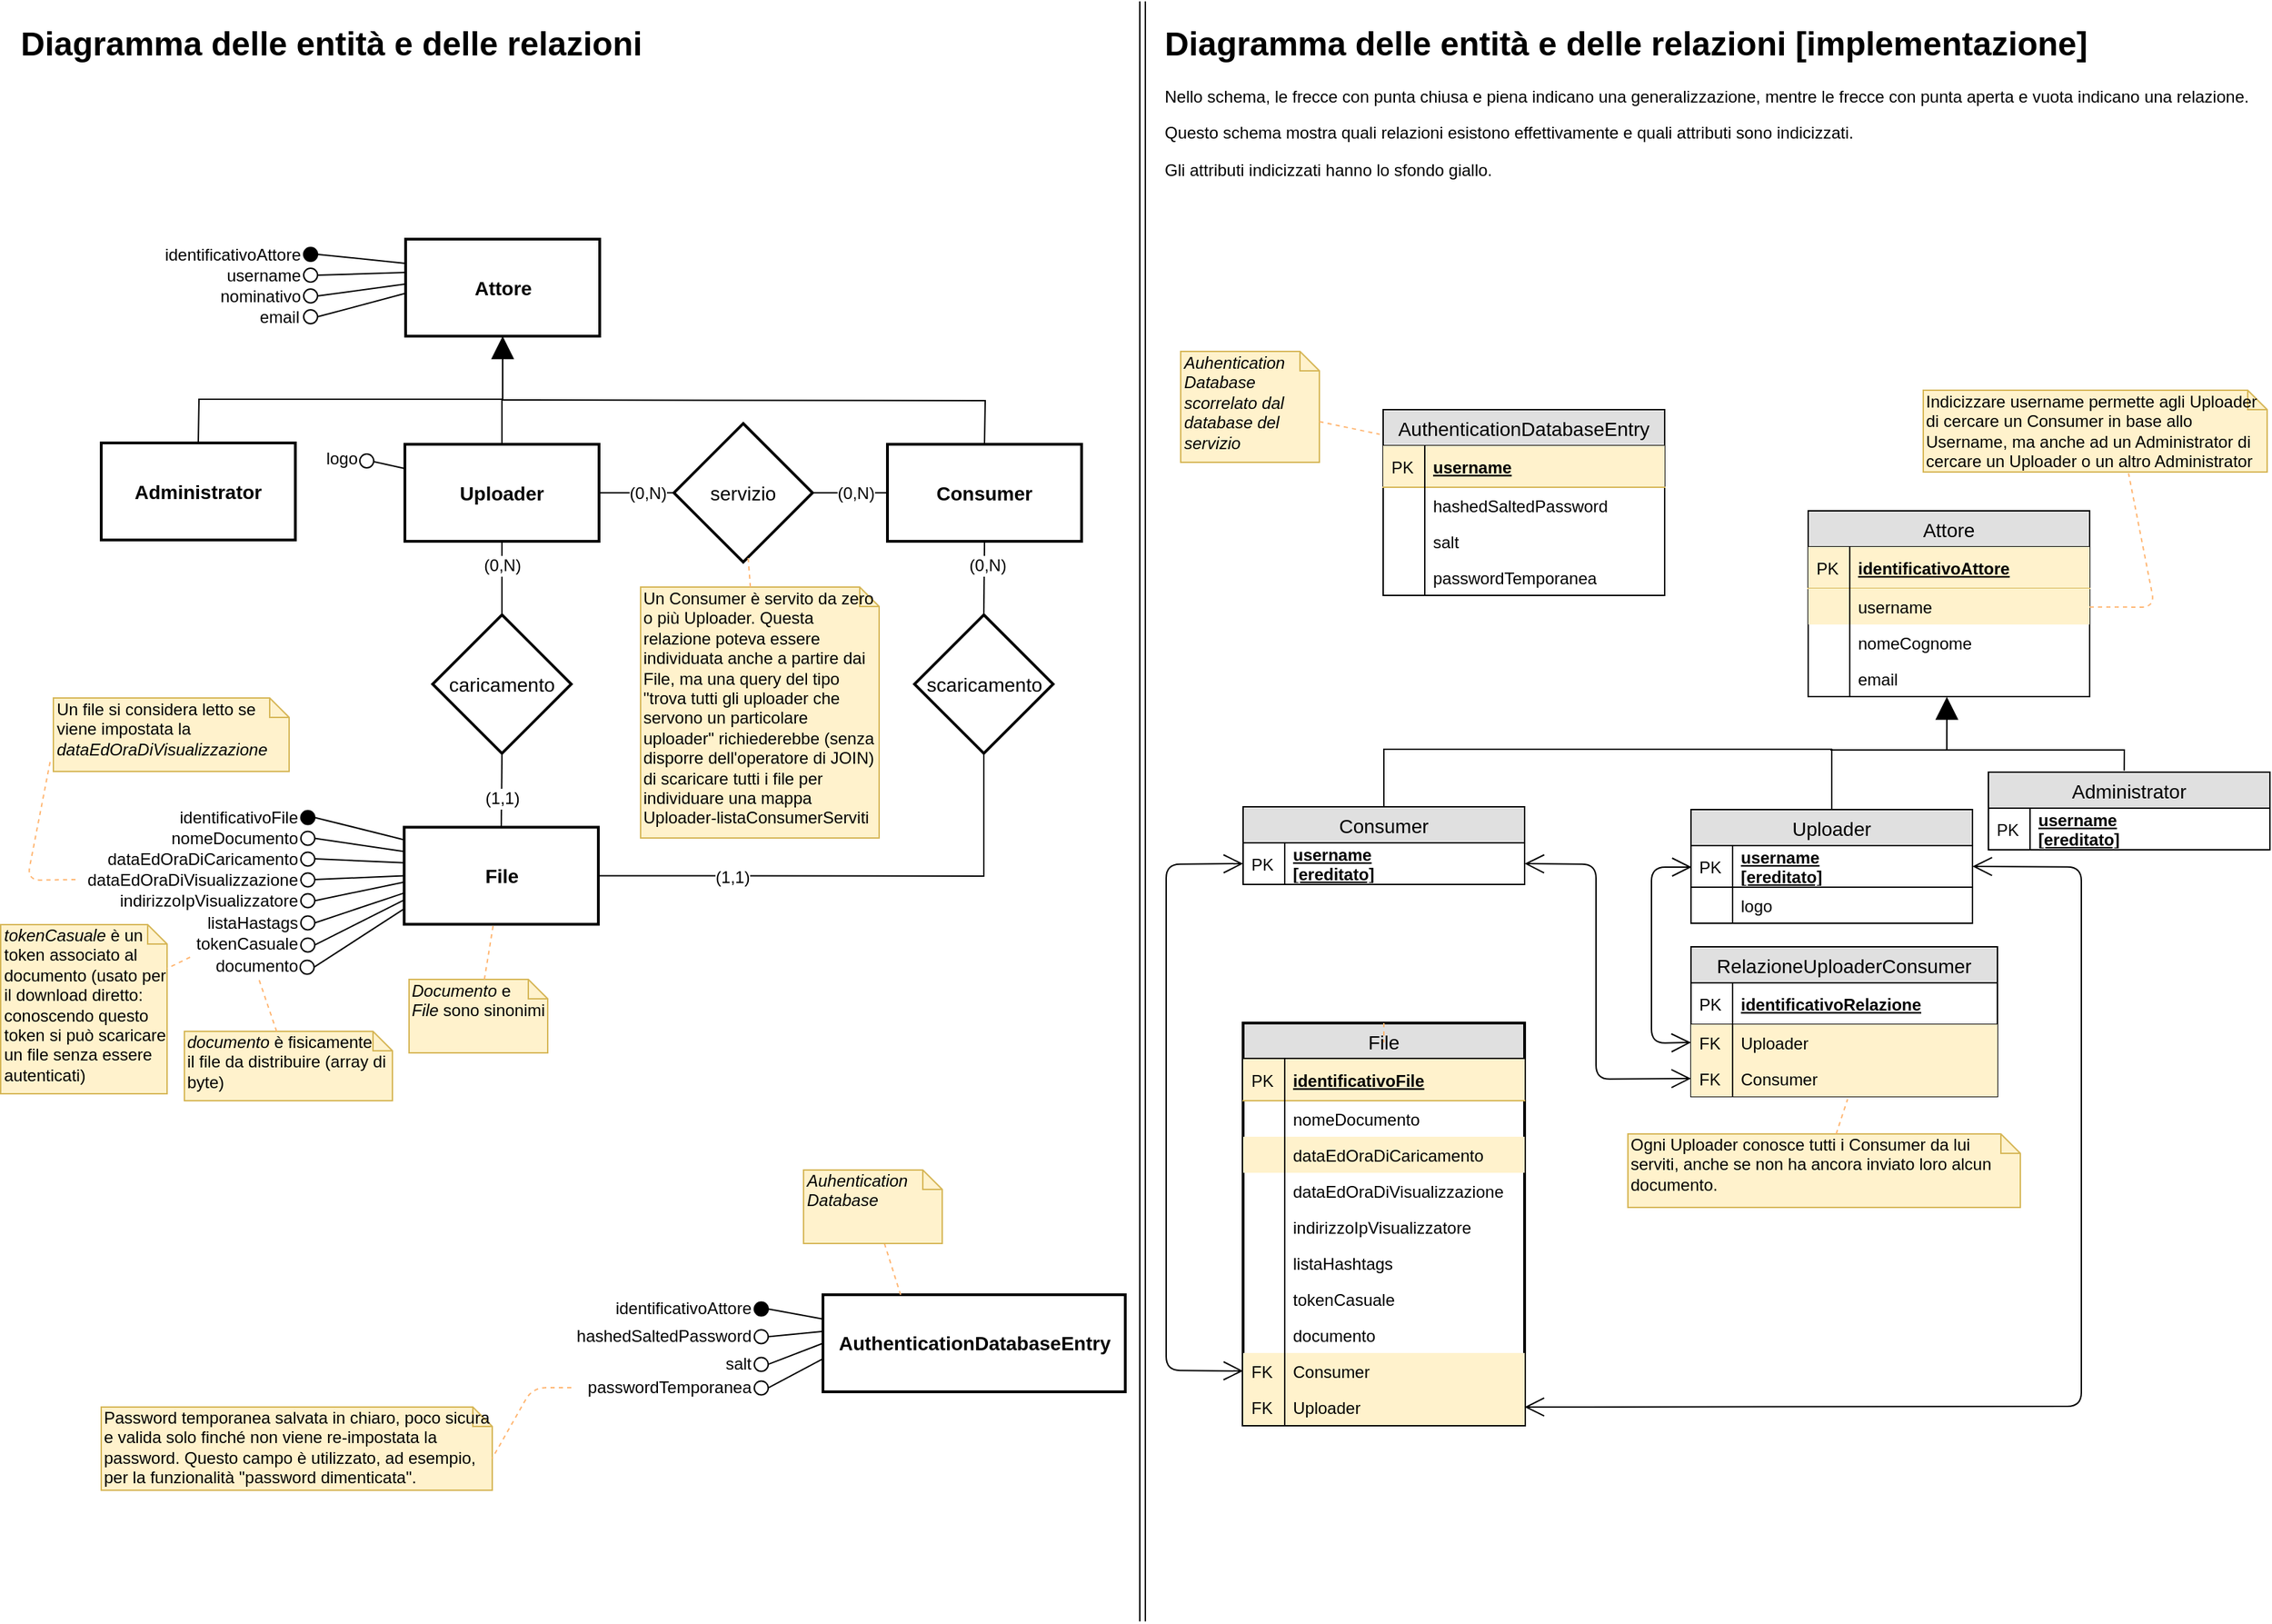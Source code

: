 <mxfile version="11.3.0" type="device" pages="1"><diagram id="dpndcyP8xhRsGhPiDSAS" name="Page-1"><mxGraphModel dx="2347" dy="1347" grid="1" gridSize="10" guides="1" tooltips="1" connect="1" arrows="1" fold="1" page="1" pageScale="1" pageWidth="827" pageHeight="1169" math="0" shadow="0"><root><mxCell id="0"/><mxCell id="1" parent="0"/><mxCell id="ShM96ozGCzV7AVQ4Rm1C-1" value="Attore" style="strokeWidth=2;whiteSpace=wrap;html=1;align=center;fontSize=14;fontStyle=1" parent="1" vertex="1"><mxGeometry x="298.5" y="171.5" width="140" height="70" as="geometry"/></mxCell><mxCell id="ShM96ozGCzV7AVQ4Rm1C-2" value="Administrator" style="strokeWidth=2;whiteSpace=wrap;html=1;align=center;fontSize=14;fontStyle=1" parent="1" vertex="1"><mxGeometry x="79" y="318.5" width="140" height="70" as="geometry"/></mxCell><mxCell id="ShM96ozGCzV7AVQ4Rm1C-49" value="File" style="strokeWidth=2;whiteSpace=wrap;html=1;align=center;fontSize=14;fontStyle=1" parent="1" vertex="1"><mxGeometry x="297.5" y="595.735" width="140" height="70" as="geometry"/></mxCell><mxCell id="ShM96ozGCzV7AVQ4Rm1C-64" value="" style="group" parent="1" vertex="1" connectable="0"><mxGeometry x="225" y="192.5" width="10" height="10" as="geometry"/></mxCell><mxCell id="ShM96ozGCzV7AVQ4Rm1C-65" value="" style="group" parent="ShM96ozGCzV7AVQ4Rm1C-64" vertex="1" connectable="0"><mxGeometry width="10" height="10" as="geometry"/></mxCell><mxCell id="ShM96ozGCzV7AVQ4Rm1C-66" value="" style="group" parent="ShM96ozGCzV7AVQ4Rm1C-65" vertex="1" connectable="0"><mxGeometry width="10" height="10" as="geometry"/></mxCell><mxCell id="ShM96ozGCzV7AVQ4Rm1C-67" value="" style="ellipse;whiteSpace=wrap;html=1;" parent="ShM96ozGCzV7AVQ4Rm1C-66" vertex="1"><mxGeometry width="10" height="10" as="geometry"/></mxCell><mxCell id="ShM96ozGCzV7AVQ4Rm1C-68" value="" style="group" parent="1" vertex="1" connectable="0"><mxGeometry x="225" y="207.5" width="10" height="10" as="geometry"/></mxCell><mxCell id="ShM96ozGCzV7AVQ4Rm1C-69" value="" style="group" parent="ShM96ozGCzV7AVQ4Rm1C-68" vertex="1" connectable="0"><mxGeometry width="10" height="10" as="geometry"/></mxCell><mxCell id="ShM96ozGCzV7AVQ4Rm1C-70" value="" style="group" parent="ShM96ozGCzV7AVQ4Rm1C-69" vertex="1" connectable="0"><mxGeometry width="10" height="10" as="geometry"/></mxCell><mxCell id="ShM96ozGCzV7AVQ4Rm1C-71" value="" style="ellipse;whiteSpace=wrap;html=1;" parent="ShM96ozGCzV7AVQ4Rm1C-70" vertex="1"><mxGeometry width="10" height="10" as="geometry"/></mxCell><mxCell id="ShM96ozGCzV7AVQ4Rm1C-72" value="" style="group" parent="1" vertex="1" connectable="0"><mxGeometry x="225" y="222.5" width="10" height="10" as="geometry"/></mxCell><mxCell id="ShM96ozGCzV7AVQ4Rm1C-73" value="" style="group" parent="ShM96ozGCzV7AVQ4Rm1C-72" vertex="1" connectable="0"><mxGeometry width="10" height="10" as="geometry"/></mxCell><mxCell id="ShM96ozGCzV7AVQ4Rm1C-74" value="" style="group" parent="ShM96ozGCzV7AVQ4Rm1C-73" vertex="1" connectable="0"><mxGeometry width="10" height="10" as="geometry"/></mxCell><mxCell id="ShM96ozGCzV7AVQ4Rm1C-75" value="" style="ellipse;whiteSpace=wrap;html=1;" parent="ShM96ozGCzV7AVQ4Rm1C-74" vertex="1"><mxGeometry width="10" height="10" as="geometry"/></mxCell><mxCell id="ShM96ozGCzV7AVQ4Rm1C-81" value="" style="group" parent="1" vertex="1" connectable="0"><mxGeometry x="225" y="177.5" width="10" height="10" as="geometry"/></mxCell><mxCell id="ShM96ozGCzV7AVQ4Rm1C-56" value="" style="ellipse;whiteSpace=wrap;html=1;labelBackgroundColor=#000000;fillColor=#000000;" parent="ShM96ozGCzV7AVQ4Rm1C-81" vertex="1"><mxGeometry width="10" height="10" as="geometry"/></mxCell><mxCell id="ShM96ozGCzV7AVQ4Rm1C-55" value="" style="endArrow=none;html=1;strokeWidth=1;entryX=0;entryY=0.25;entryDx=0;entryDy=0;exitX=1;exitY=0.5;exitDx=0;exitDy=0;" parent="1" source="ShM96ozGCzV7AVQ4Rm1C-56" target="ShM96ozGCzV7AVQ4Rm1C-1" edge="1"><mxGeometry width="50" height="50" relative="1" as="geometry"><mxPoint x="-295" y="-58.5" as="sourcePoint"/><mxPoint x="-455" y="-58.5" as="targetPoint"/></mxGeometry></mxCell><mxCell id="ShM96ozGCzV7AVQ4Rm1C-83" value="" style="endArrow=none;html=1;strokeWidth=1;entryX=0.007;entryY=0.343;entryDx=0;entryDy=0;exitX=1;exitY=0.5;exitDx=0;exitDy=0;entryPerimeter=0;" parent="1" source="ShM96ozGCzV7AVQ4Rm1C-67" target="ShM96ozGCzV7AVQ4Rm1C-1" edge="1"><mxGeometry width="50" height="50" relative="1" as="geometry"><mxPoint x="245" y="166.5" as="sourcePoint"/><mxPoint x="308.5" y="199" as="targetPoint"/></mxGeometry></mxCell><mxCell id="ShM96ozGCzV7AVQ4Rm1C-84" value="" style="endArrow=none;html=1;strokeWidth=1;entryX=0.001;entryY=0.462;entryDx=0;entryDy=0;exitX=1;exitY=0.5;exitDx=0;exitDy=0;entryPerimeter=0;" parent="1" source="ShM96ozGCzV7AVQ4Rm1C-71" target="ShM96ozGCzV7AVQ4Rm1C-1" edge="1"><mxGeometry width="50" height="50" relative="1" as="geometry"><mxPoint x="245" y="181.5" as="sourcePoint"/><mxPoint x="309.48" y="205.51" as="targetPoint"/></mxGeometry></mxCell><mxCell id="ShM96ozGCzV7AVQ4Rm1C-85" value="" style="endArrow=none;html=1;strokeWidth=1;entryX=0.005;entryY=0.556;entryDx=0;entryDy=0;exitX=1;exitY=0.5;exitDx=0;exitDy=0;entryPerimeter=0;" parent="1" source="ShM96ozGCzV7AVQ4Rm1C-75" target="ShM96ozGCzV7AVQ4Rm1C-1" edge="1"><mxGeometry width="50" height="50" relative="1" as="geometry"><mxPoint x="255" y="191.5" as="sourcePoint"/><mxPoint x="319.48" y="215.51" as="targetPoint"/></mxGeometry></mxCell><mxCell id="ShM96ozGCzV7AVQ4Rm1C-89" value="&lt;span&gt;identificativoAttore&lt;/span&gt;" style="text;html=1;strokeColor=none;fillColor=none;align=right;verticalAlign=middle;whiteSpace=wrap;rounded=0;labelBackgroundColor=none;" parent="1" vertex="1"><mxGeometry x="112" y="172.5" width="113" height="20" as="geometry"/></mxCell><mxCell id="ShM96ozGCzV7AVQ4Rm1C-93" value="&lt;span&gt;username&lt;/span&gt;" style="text;html=1;strokeColor=none;fillColor=none;align=right;verticalAlign=middle;whiteSpace=wrap;rounded=0;labelBackgroundColor=none;" parent="1" vertex="1"><mxGeometry x="145" y="187.5" width="80" height="20" as="geometry"/></mxCell><mxCell id="ShM96ozGCzV7AVQ4Rm1C-94" value="&lt;span&gt;nominativo&lt;/span&gt;" style="text;html=1;strokeColor=none;fillColor=none;align=right;verticalAlign=middle;whiteSpace=wrap;rounded=0;labelBackgroundColor=none;" parent="1" vertex="1"><mxGeometry x="115" y="202.5" width="110" height="20" as="geometry"/></mxCell><mxCell id="ShM96ozGCzV7AVQ4Rm1C-95" value="&lt;span&gt;email&lt;/span&gt;" style="text;html=1;strokeColor=none;fillColor=none;align=right;verticalAlign=middle;whiteSpace=wrap;rounded=0;labelBackgroundColor=none;" parent="1" vertex="1"><mxGeometry x="113.5" y="217.5" width="110" height="20" as="geometry"/></mxCell><mxCell id="-v-xihbwFtbqGcr6HpBg-10" value="Consumer" style="strokeWidth=2;whiteSpace=wrap;html=1;align=center;fontSize=14;fontStyle=1" parent="1" vertex="1"><mxGeometry x="646" y="319.5" width="140" height="70" as="geometry"/></mxCell><mxCell id="-v-xihbwFtbqGcr6HpBg-12" value="Uploader" style="strokeWidth=2;whiteSpace=wrap;html=1;align=center;fontSize=14;fontStyle=1" parent="1" vertex="1"><mxGeometry x="298" y="319.5" width="140" height="70" as="geometry"/></mxCell><mxCell id="-v-xihbwFtbqGcr6HpBg-21" value="" style="group" parent="1" vertex="1" connectable="0"><mxGeometry x="155.5" y="320" width="120" height="20" as="geometry"/></mxCell><mxCell id="-v-xihbwFtbqGcr6HpBg-20" value="" style="group" parent="-v-xihbwFtbqGcr6HpBg-21" vertex="1" connectable="0"><mxGeometry width="120" height="20" as="geometry"/></mxCell><mxCell id="-v-xihbwFtbqGcr6HpBg-18" value="&lt;span&gt;logo&lt;/span&gt;" style="text;html=1;strokeColor=none;fillColor=none;align=right;verticalAlign=middle;whiteSpace=wrap;rounded=0;labelBackgroundColor=none;" parent="-v-xihbwFtbqGcr6HpBg-20" vertex="1"><mxGeometry width="110" height="20" as="geometry"/></mxCell><mxCell id="-v-xihbwFtbqGcr6HpBg-19" value="" style="group" parent="-v-xihbwFtbqGcr6HpBg-20" vertex="1" connectable="0"><mxGeometry x="110" y="6.5" width="10" height="10" as="geometry"/></mxCell><mxCell id="-v-xihbwFtbqGcr6HpBg-13" value="" style="group" parent="-v-xihbwFtbqGcr6HpBg-19" vertex="1" connectable="0"><mxGeometry width="10" height="10" as="geometry"/></mxCell><mxCell id="-v-xihbwFtbqGcr6HpBg-14" value="" style="group" parent="-v-xihbwFtbqGcr6HpBg-13" vertex="1" connectable="0"><mxGeometry width="10" height="10" as="geometry"/></mxCell><mxCell id="-v-xihbwFtbqGcr6HpBg-15" value="" style="group" parent="-v-xihbwFtbqGcr6HpBg-14" vertex="1" connectable="0"><mxGeometry width="10" height="10" as="geometry"/></mxCell><mxCell id="-v-xihbwFtbqGcr6HpBg-16" value="" style="ellipse;whiteSpace=wrap;html=1;" parent="-v-xihbwFtbqGcr6HpBg-15" vertex="1"><mxGeometry width="10" height="10" as="geometry"/></mxCell><mxCell id="-v-xihbwFtbqGcr6HpBg-17" value="" style="endArrow=none;html=1;strokeWidth=1;entryX=0;entryY=0.25;entryDx=0;entryDy=0;" parent="-v-xihbwFtbqGcr6HpBg-19" target="-v-xihbwFtbqGcr6HpBg-12" edge="1"><mxGeometry width="50" height="50" relative="1" as="geometry"><mxPoint x="10" y="5.5" as="sourcePoint"/><mxPoint x="22.2" y="13.92" as="targetPoint"/></mxGeometry></mxCell><mxCell id="-v-xihbwFtbqGcr6HpBg-32" value="" style="group" parent="1" vertex="1" connectable="0"><mxGeometry x="301" y="705.5" width="100" height="53" as="geometry"/></mxCell><mxCell id="-v-xihbwFtbqGcr6HpBg-22" value="&lt;i&gt;Documento&lt;/i&gt; e&lt;br&gt;&lt;i&gt;File &lt;/i&gt;sono sinonimi" style="shape=note;whiteSpace=wrap;html=1;size=14;verticalAlign=top;align=left;spacingTop=-6;fillColor=#fff2cc;strokeColor=#d6b656;" parent="-v-xihbwFtbqGcr6HpBg-32" vertex="1"><mxGeometry width="100" height="53" as="geometry"/></mxCell><mxCell id="-v-xihbwFtbqGcr6HpBg-31" value="" style="endArrow=none;dashed=1;html=1;strokeColor=#FFB570;fillColor=#ffcc99;" parent="-v-xihbwFtbqGcr6HpBg-32" source="-v-xihbwFtbqGcr6HpBg-22" target="ShM96ozGCzV7AVQ4Rm1C-49" edge="1"><mxGeometry width="50" height="50" relative="1" as="geometry"><mxPoint x="-150" y="90" as="sourcePoint"/><mxPoint x="-100" y="40" as="targetPoint"/></mxGeometry></mxCell><mxCell id="-v-xihbwFtbqGcr6HpBg-37" value="" style="group" parent="1" vertex="1" connectable="0"><mxGeometry x="139" y="743" width="150" height="61" as="geometry"/></mxCell><mxCell id="-v-xihbwFtbqGcr6HpBg-38" value="&lt;i&gt;documento &lt;/i&gt;è&amp;nbsp;fisicamente&lt;br&gt;il file da distribuire&amp;nbsp;(array di byte)" style="shape=note;whiteSpace=wrap;html=1;size=14;verticalAlign=top;align=left;spacingTop=-6;fillColor=#fff2cc;strokeColor=#d6b656;" parent="-v-xihbwFtbqGcr6HpBg-37" vertex="1"><mxGeometry width="150" height="50" as="geometry"/></mxCell><mxCell id="-v-xihbwFtbqGcr6HpBg-39" value="" style="endArrow=none;dashed=1;html=1;strokeColor=#FFB570;fillColor=#ffcc99;entryX=0.75;entryY=1;entryDx=0;entryDy=0;" parent="1" source="-v-xihbwFtbqGcr6HpBg-38" target="3RKyv4B6HsXWAOygM99o-10" edge="1"><mxGeometry width="50" height="50" relative="1" as="geometry"><mxPoint x="-103" y="805.5" as="sourcePoint"/><mxPoint x="-53" y="755.5" as="targetPoint"/></mxGeometry></mxCell><mxCell id="-v-xihbwFtbqGcr6HpBg-40" value="" style="group;fontStyle=1" parent="1" vertex="1" connectable="0"><mxGeometry x="44.5" y="502.5" width="170" height="53" as="geometry"/></mxCell><mxCell id="-v-xihbwFtbqGcr6HpBg-41" value="Un file si considera letto se viene impostata la &lt;i&gt;dataEdOraDiVisualizzazione&lt;/i&gt;" style="shape=note;whiteSpace=wrap;html=1;size=14;verticalAlign=top;align=left;spacingTop=-6;fillColor=#fff2cc;strokeColor=#d6b656;" parent="-v-xihbwFtbqGcr6HpBg-40" vertex="1"><mxGeometry width="170" height="53" as="geometry"/></mxCell><mxCell id="-v-xihbwFtbqGcr6HpBg-42" value="" style="endArrow=none;dashed=1;html=1;strokeColor=#FFB570;fillColor=#ffcc99;entryX=0;entryY=0.5;entryDx=0;entryDy=0;exitX=-0.014;exitY=0.872;exitDx=0;exitDy=0;exitPerimeter=0;" parent="1" source="-v-xihbwFtbqGcr6HpBg-41" target="ShM96ozGCzV7AVQ4Rm1C-197" edge="1"><mxGeometry width="50" height="50" relative="1" as="geometry"><mxPoint x="155.583" y="725.5" as="sourcePoint"/><mxPoint x="41" y="615.5" as="targetPoint"/><Array as="points"><mxPoint x="25.5" y="634"/></Array></mxGeometry></mxCell><mxCell id="-v-xihbwFtbqGcr6HpBg-44" value="caricamento" style="shape=rhombus;strokeWidth=2;fontSize=17;perimeter=rhombusPerimeter;whiteSpace=wrap;html=1;align=center;fontSize=14;" parent="1" vertex="1"><mxGeometry x="318" y="442.5" width="100" height="100" as="geometry"/></mxCell><mxCell id="-v-xihbwFtbqGcr6HpBg-45" value="scaricamento" style="shape=rhombus;strokeWidth=2;fontSize=17;perimeter=rhombusPerimeter;whiteSpace=wrap;html=1;align=center;fontSize=14;" parent="1" vertex="1"><mxGeometry x="665.5" y="442.5" width="100" height="100" as="geometry"/></mxCell><mxCell id="-v-xihbwFtbqGcr6HpBg-47" value="" style="endArrow=none;html=1;strokeColor=#000000;exitX=0.5;exitY=1;exitDx=0;exitDy=0;entryX=0.5;entryY=0;entryDx=0;entryDy=0;endFill=0;endSize=12;" parent="1" source="-v-xihbwFtbqGcr6HpBg-44" target="ShM96ozGCzV7AVQ4Rm1C-49" edge="1"><mxGeometry width="50" height="50" relative="1" as="geometry"><mxPoint x="408.5" y="664" as="sourcePoint"/><mxPoint x="458.5" y="614" as="targetPoint"/></mxGeometry></mxCell><mxCell id="yBViJegnI8bRMJWFGpGu-391" value="(1,1)" style="text;html=1;resizable=0;points=[];align=center;verticalAlign=middle;labelBackgroundColor=#ffffff;" parent="-v-xihbwFtbqGcr6HpBg-47" vertex="1" connectable="0"><mxGeometry x="0.221" relative="1" as="geometry"><mxPoint as="offset"/></mxGeometry></mxCell><mxCell id="-v-xihbwFtbqGcr6HpBg-48" value="&lt;h1&gt;Diagramma delle entità e delle relazioni&lt;/h1&gt;&lt;p&gt;&lt;br&gt;&lt;/p&gt;" style="text;html=1;strokeColor=none;fillColor=none;spacing=5;spacingTop=-20;whiteSpace=wrap;overflow=hidden;rounded=0;" parent="1" vertex="1"><mxGeometry x="15.5" y="10.5" width="802" height="200" as="geometry"/></mxCell><mxCell id="-v-xihbwFtbqGcr6HpBg-49" value="" style="endArrow=none;html=1;strokeColor=#000000;entryX=0.5;entryY=1;entryDx=0;entryDy=0;endFill=0;endSize=12;" parent="1" source="-v-xihbwFtbqGcr6HpBg-44" target="-v-xihbwFtbqGcr6HpBg-12" edge="1"><mxGeometry width="50" height="50" relative="1" as="geometry"><mxPoint x="188.5" y="463" as="sourcePoint"/><mxPoint x="238.5" y="413" as="targetPoint"/></mxGeometry></mxCell><mxCell id="yBViJegnI8bRMJWFGpGu-390" value="(0,N)" style="text;html=1;resizable=0;points=[];align=center;verticalAlign=middle;labelBackgroundColor=#ffffff;" parent="-v-xihbwFtbqGcr6HpBg-49" vertex="1" connectable="0"><mxGeometry x="0.361" relative="1" as="geometry"><mxPoint as="offset"/></mxGeometry></mxCell><mxCell id="-v-xihbwFtbqGcr6HpBg-50" value="" style="endArrow=none;html=1;strokeColor=#000000;entryX=0.5;entryY=1;entryDx=0;entryDy=0;exitX=0.5;exitY=0;exitDx=0;exitDy=0;endFill=0;endSize=12;" parent="1" source="-v-xihbwFtbqGcr6HpBg-45" target="-v-xihbwFtbqGcr6HpBg-10" edge="1"><mxGeometry width="50" height="50" relative="1" as="geometry"><mxPoint x="485.5" y="452.5" as="sourcePoint"/><mxPoint x="485.5" y="399.5" as="targetPoint"/></mxGeometry></mxCell><mxCell id="yBViJegnI8bRMJWFGpGu-393" value="(0,N)" style="text;html=1;resizable=0;points=[];align=center;verticalAlign=middle;labelBackgroundColor=#ffffff;" parent="-v-xihbwFtbqGcr6HpBg-50" vertex="1" connectable="0"><mxGeometry x="0.34" y="-2" relative="1" as="geometry"><mxPoint as="offset"/></mxGeometry></mxCell><mxCell id="-v-xihbwFtbqGcr6HpBg-51" value="" style="endArrow=none;html=1;strokeColor=#000000;exitX=0.5;exitY=1;exitDx=0;exitDy=0;entryX=1;entryY=0.5;entryDx=0;entryDy=0;endFill=0;rounded=0;endSize=12;" parent="1" source="-v-xihbwFtbqGcr6HpBg-45" target="ShM96ozGCzV7AVQ4Rm1C-49" edge="1"><mxGeometry width="50" height="50" relative="1" as="geometry"><mxPoint x="378" y="552.5" as="sourcePoint"/><mxPoint x="377.5" y="605.735" as="targetPoint"/><Array as="points"><mxPoint x="715.5" y="631"/></Array></mxGeometry></mxCell><mxCell id="yBViJegnI8bRMJWFGpGu-392" value="(1,1)" style="text;html=1;resizable=0;points=[];align=center;verticalAlign=middle;labelBackgroundColor=#ffffff;" parent="-v-xihbwFtbqGcr6HpBg-51" vertex="1" connectable="0"><mxGeometry x="0.476" y="1" relative="1" as="geometry"><mxPoint as="offset"/></mxGeometry></mxCell><mxCell id="-v-xihbwFtbqGcr6HpBg-52" value="AuthenticationDatabaseEntry" style="strokeWidth=2;whiteSpace=wrap;html=1;align=center;fontSize=14;fontStyle=1" parent="1" vertex="1"><mxGeometry x="599.5" y="933" width="218" height="70" as="geometry"/></mxCell><mxCell id="-v-xihbwFtbqGcr6HpBg-53" value="" style="group" parent="1" vertex="1" connectable="0"><mxGeometry x="111" y="578.5" width="122" height="20" as="geometry"/></mxCell><mxCell id="ShM96ozGCzV7AVQ4Rm1C-187" value="" style="group" parent="-v-xihbwFtbqGcr6HpBg-53" vertex="1" connectable="0"><mxGeometry x="112" y="5.214" width="10" height="10" as="geometry"/></mxCell><mxCell id="ShM96ozGCzV7AVQ4Rm1C-188" value="" style="ellipse;whiteSpace=wrap;html=1;labelBackgroundColor=#000000;fillColor=#000000;" parent="ShM96ozGCzV7AVQ4Rm1C-187" vertex="1"><mxGeometry width="10" height="10" as="geometry"/></mxCell><mxCell id="ShM96ozGCzV7AVQ4Rm1C-189" value="" style="endArrow=none;html=1;strokeWidth=1;exitX=1;exitY=0.5;exitDx=0;exitDy=0;entryX=0.005;entryY=0.132;entryDx=0;entryDy=0;entryPerimeter=0;" parent="-v-xihbwFtbqGcr6HpBg-53" source="ShM96ozGCzV7AVQ4Rm1C-188" target="ShM96ozGCzV7AVQ4Rm1C-49" edge="1"><mxGeometry width="50" height="50" relative="1" as="geometry"><mxPoint x="-408" y="-204.786" as="sourcePoint"/><mxPoint x="183" y="23" as="targetPoint"/></mxGeometry></mxCell><mxCell id="ShM96ozGCzV7AVQ4Rm1C-194" value="&lt;span&gt;identificativoFile&lt;/span&gt;" style="text;html=1;strokeColor=none;fillColor=none;align=right;verticalAlign=middle;whiteSpace=wrap;rounded=0;labelBackgroundColor=none;" parent="-v-xihbwFtbqGcr6HpBg-53" vertex="1"><mxGeometry width="112" height="20" as="geometry"/></mxCell><mxCell id="-v-xihbwFtbqGcr6HpBg-54" value="" style="group" parent="1" vertex="1" connectable="0"><mxGeometry x="438" y="933" width="122" height="20" as="geometry"/></mxCell><mxCell id="-v-xihbwFtbqGcr6HpBg-55" value="" style="group" parent="-v-xihbwFtbqGcr6HpBg-54" vertex="1" connectable="0"><mxGeometry x="112" y="5.214" width="10" height="10" as="geometry"/></mxCell><mxCell id="-v-xihbwFtbqGcr6HpBg-56" value="" style="ellipse;whiteSpace=wrap;html=1;labelBackgroundColor=#000000;fillColor=#000000;" parent="-v-xihbwFtbqGcr6HpBg-55" vertex="1"><mxGeometry width="10" height="10" as="geometry"/></mxCell><mxCell id="-v-xihbwFtbqGcr6HpBg-58" value="&lt;span&gt;identificativoAttore&lt;/span&gt;" style="text;html=1;strokeColor=none;fillColor=none;align=right;verticalAlign=middle;whiteSpace=wrap;rounded=0;labelBackgroundColor=none;" parent="-v-xihbwFtbqGcr6HpBg-54" vertex="1"><mxGeometry width="112" height="20" as="geometry"/></mxCell><mxCell id="-v-xihbwFtbqGcr6HpBg-59" value="" style="group" parent="1" vertex="1" connectable="0"><mxGeometry x="121" y="593.5" width="112" height="20" as="geometry"/></mxCell><mxCell id="ShM96ozGCzV7AVQ4Rm1C-171" value="" style="group" parent="-v-xihbwFtbqGcr6HpBg-59" vertex="1" connectable="0"><mxGeometry x="102" y="5.214" width="10" height="10" as="geometry"/></mxCell><mxCell id="ShM96ozGCzV7AVQ4Rm1C-172" value="" style="group" parent="ShM96ozGCzV7AVQ4Rm1C-171" vertex="1" connectable="0"><mxGeometry width="10" height="10" as="geometry"/></mxCell><mxCell id="ShM96ozGCzV7AVQ4Rm1C-173" value="" style="group" parent="ShM96ozGCzV7AVQ4Rm1C-172" vertex="1" connectable="0"><mxGeometry width="10" height="10" as="geometry"/></mxCell><mxCell id="ShM96ozGCzV7AVQ4Rm1C-174" value="" style="ellipse;whiteSpace=wrap;html=1;" parent="ShM96ozGCzV7AVQ4Rm1C-173" vertex="1"><mxGeometry width="10" height="10" as="geometry"/></mxCell><mxCell id="ShM96ozGCzV7AVQ4Rm1C-190" value="" style="endArrow=none;html=1;strokeWidth=1;exitX=1;exitY=0.5;exitDx=0;exitDy=0;entryX=0;entryY=0.25;entryDx=0;entryDy=0;" parent="-v-xihbwFtbqGcr6HpBg-59" source="ShM96ozGCzV7AVQ4Rm1C-174" target="ShM96ozGCzV7AVQ4Rm1C-49" edge="1"><mxGeometry width="50" height="50" relative="1" as="geometry"><mxPoint x="122" y="5.214" as="sourcePoint"/><mxPoint x="163" y="19" as="targetPoint"/></mxGeometry></mxCell><mxCell id="ShM96ozGCzV7AVQ4Rm1C-195" value="&lt;span&gt;nomeDocumento&lt;/span&gt;" style="text;html=1;strokeColor=none;fillColor=none;align=right;verticalAlign=middle;whiteSpace=wrap;rounded=0;labelBackgroundColor=none;" parent="-v-xihbwFtbqGcr6HpBg-59" vertex="1"><mxGeometry width="102" height="20" as="geometry"/></mxCell><mxCell id="-v-xihbwFtbqGcr6HpBg-60" value="" style="group" parent="1" vertex="1" connectable="0"><mxGeometry x="71" y="608.5" width="162" height="20" as="geometry"/></mxCell><mxCell id="ShM96ozGCzV7AVQ4Rm1C-175" value="" style="group" parent="-v-xihbwFtbqGcr6HpBg-60" vertex="1" connectable="0"><mxGeometry x="152" y="5.214" width="10" height="12" as="geometry"/></mxCell><mxCell id="ShM96ozGCzV7AVQ4Rm1C-176" value="" style="group" parent="ShM96ozGCzV7AVQ4Rm1C-175" vertex="1" connectable="0"><mxGeometry width="10" height="10" as="geometry"/></mxCell><mxCell id="-v-xihbwFtbqGcr6HpBg-23" value="" style="group" parent="ShM96ozGCzV7AVQ4Rm1C-175" vertex="1" connectable="0"><mxGeometry width="10" height="10" as="geometry"/></mxCell><mxCell id="-v-xihbwFtbqGcr6HpBg-24" value="" style="group" parent="-v-xihbwFtbqGcr6HpBg-23" vertex="1" connectable="0"><mxGeometry width="10" height="10" as="geometry"/></mxCell><mxCell id="-v-xihbwFtbqGcr6HpBg-25" value="" style="group" parent="-v-xihbwFtbqGcr6HpBg-24" vertex="1" connectable="0"><mxGeometry width="10" height="10" as="geometry"/></mxCell><mxCell id="-v-xihbwFtbqGcr6HpBg-26" value="" style="ellipse;whiteSpace=wrap;html=1;" parent="-v-xihbwFtbqGcr6HpBg-25" vertex="1"><mxGeometry width="10" height="10" as="geometry"/></mxCell><mxCell id="ShM96ozGCzV7AVQ4Rm1C-191" value="" style="endArrow=none;html=1;strokeWidth=1;exitX=1;exitY=0.5;exitDx=0;exitDy=0;entryX=-0.001;entryY=0.366;entryDx=0;entryDy=0;entryPerimeter=0;" parent="-v-xihbwFtbqGcr6HpBg-60" target="ShM96ozGCzV7AVQ4Rm1C-49" edge="1"><mxGeometry width="50" height="50" relative="1" as="geometry"><mxPoint x="162" y="10" as="sourcePoint"/><mxPoint x="193" y="14" as="targetPoint"/></mxGeometry></mxCell><mxCell id="ShM96ozGCzV7AVQ4Rm1C-196" value="dataEdOraDiCaricamento" style="text;html=1;strokeColor=none;fillColor=none;align=right;verticalAlign=middle;whiteSpace=wrap;rounded=0;labelBackgroundColor=none;" parent="-v-xihbwFtbqGcr6HpBg-60" vertex="1"><mxGeometry width="152" height="20" as="geometry"/></mxCell><mxCell id="-v-xihbwFtbqGcr6HpBg-61" value="" style="group" parent="1" vertex="1" connectable="0"><mxGeometry x="61" y="623.5" width="172" height="20" as="geometry"/></mxCell><mxCell id="ShM96ozGCzV7AVQ4Rm1C-197" value="dataEdOraDiVisualizzazione" style="text;html=1;strokeColor=none;fillColor=none;align=right;verticalAlign=middle;whiteSpace=wrap;rounded=0;labelBackgroundColor=none;" parent="-v-xihbwFtbqGcr6HpBg-61" vertex="1"><mxGeometry width="162" height="20" as="geometry"/></mxCell><mxCell id="ShM96ozGCzV7AVQ4Rm1C-201" value="" style="endArrow=none;html=1;strokeWidth=1;exitX=1;exitY=0.5;exitDx=0;exitDy=0;entryX=0;entryY=0.5;entryDx=0;entryDy=0;" parent="-v-xihbwFtbqGcr6HpBg-61" target="ShM96ozGCzV7AVQ4Rm1C-49" edge="1"><mxGeometry width="50" height="50" relative="1" as="geometry"><mxPoint x="171.5" y="10" as="sourcePoint"/><mxPoint x="213" y="7" as="targetPoint"/></mxGeometry></mxCell><mxCell id="-v-xihbwFtbqGcr6HpBg-27" value="" style="group" parent="-v-xihbwFtbqGcr6HpBg-61" vertex="1" connectable="0"><mxGeometry x="162" y="5.214" width="10" height="10" as="geometry"/></mxCell><mxCell id="-v-xihbwFtbqGcr6HpBg-28" value="" style="group" parent="-v-xihbwFtbqGcr6HpBg-27" vertex="1" connectable="0"><mxGeometry width="10" height="10" as="geometry"/></mxCell><mxCell id="-v-xihbwFtbqGcr6HpBg-29" value="" style="group" parent="-v-xihbwFtbqGcr6HpBg-28" vertex="1" connectable="0"><mxGeometry width="10" height="10" as="geometry"/></mxCell><mxCell id="-v-xihbwFtbqGcr6HpBg-30" value="" style="ellipse;whiteSpace=wrap;html=1;" parent="-v-xihbwFtbqGcr6HpBg-29" vertex="1"><mxGeometry width="10" height="10" as="geometry"/></mxCell><mxCell id="-v-xihbwFtbqGcr6HpBg-62" value="" style="group" parent="1" vertex="1" connectable="0"><mxGeometry x="51" y="638.5" width="182" height="20" as="geometry"/></mxCell><mxCell id="ShM96ozGCzV7AVQ4Rm1C-183" value="" style="group" parent="-v-xihbwFtbqGcr6HpBg-62" vertex="1" connectable="0"><mxGeometry x="172" y="5.214" width="10" height="10" as="geometry"/></mxCell><mxCell id="ShM96ozGCzV7AVQ4Rm1C-184" value="" style="group" parent="ShM96ozGCzV7AVQ4Rm1C-183" vertex="1" connectable="0"><mxGeometry width="10" height="10" as="geometry"/></mxCell><mxCell id="ShM96ozGCzV7AVQ4Rm1C-185" value="" style="group" parent="ShM96ozGCzV7AVQ4Rm1C-184" vertex="1" connectable="0"><mxGeometry width="10" height="10" as="geometry"/></mxCell><mxCell id="ShM96ozGCzV7AVQ4Rm1C-186" value="" style="ellipse;whiteSpace=wrap;html=1;" parent="ShM96ozGCzV7AVQ4Rm1C-185" vertex="1"><mxGeometry width="10" height="10" as="geometry"/></mxCell><mxCell id="ShM96ozGCzV7AVQ4Rm1C-193" value="" style="endArrow=none;html=1;strokeWidth=1;exitX=1;exitY=0.5;exitDx=0;exitDy=0;entryX=0.003;entryY=0.565;entryDx=0;entryDy=0;entryPerimeter=0;" parent="-v-xihbwFtbqGcr6HpBg-62" source="ShM96ozGCzV7AVQ4Rm1C-186" target="ShM96ozGCzV7AVQ4Rm1C-49" edge="1"><mxGeometry width="50" height="50" relative="1" as="geometry"><mxPoint x="212" y="-4.786" as="sourcePoint"/><mxPoint x="233" y="-2" as="targetPoint"/></mxGeometry></mxCell><mxCell id="ShM96ozGCzV7AVQ4Rm1C-198" value="indirizzoIpVisualizzatore" style="text;html=1;strokeColor=none;fillColor=none;align=right;verticalAlign=middle;whiteSpace=wrap;rounded=0;labelBackgroundColor=none;" parent="-v-xihbwFtbqGcr6HpBg-62" vertex="1"><mxGeometry width="172" height="20" as="geometry"/></mxCell><mxCell id="-v-xihbwFtbqGcr6HpBg-63" value="" style="group" parent="1" vertex="1" connectable="0"><mxGeometry x="113" y="654.714" width="120" height="20" as="geometry"/></mxCell><mxCell id="ShM96ozGCzV7AVQ4Rm1C-205" value="" style="group" parent="-v-xihbwFtbqGcr6HpBg-63" vertex="1" connectable="0"><mxGeometry x="110" y="5" width="10" height="10" as="geometry"/></mxCell><mxCell id="ShM96ozGCzV7AVQ4Rm1C-206" value="" style="group" parent="ShM96ozGCzV7AVQ4Rm1C-205" vertex="1" connectable="0"><mxGeometry width="10" height="10" as="geometry"/></mxCell><mxCell id="ShM96ozGCzV7AVQ4Rm1C-207" value="" style="group" parent="ShM96ozGCzV7AVQ4Rm1C-206" vertex="1" connectable="0"><mxGeometry width="10" height="10" as="geometry"/></mxCell><mxCell id="ShM96ozGCzV7AVQ4Rm1C-208" value="" style="ellipse;whiteSpace=wrap;html=1;" parent="ShM96ozGCzV7AVQ4Rm1C-207" vertex="1"><mxGeometry width="10" height="10" as="geometry"/></mxCell><mxCell id="ShM96ozGCzV7AVQ4Rm1C-209" value="" style="endArrow=none;html=1;strokeWidth=1;exitX=1;exitY=0.5;exitDx=0;exitDy=0;entryX=-0.003;entryY=0.68;entryDx=0;entryDy=0;entryPerimeter=0;" parent="-v-xihbwFtbqGcr6HpBg-63" source="ShM96ozGCzV7AVQ4Rm1C-208" target="ShM96ozGCzV7AVQ4Rm1C-49" edge="1"><mxGeometry width="50" height="50" relative="1" as="geometry"><mxPoint x="150" y="-5" as="sourcePoint"/><mxPoint x="161" y="-11.214" as="targetPoint"/></mxGeometry></mxCell><mxCell id="ShM96ozGCzV7AVQ4Rm1C-210" value="listaHastags" style="text;html=1;strokeColor=none;fillColor=none;align=right;verticalAlign=middle;whiteSpace=wrap;rounded=0;labelBackgroundColor=none;" parent="-v-xihbwFtbqGcr6HpBg-63" vertex="1"><mxGeometry width="110" height="20" as="geometry"/></mxCell><mxCell id="-v-xihbwFtbqGcr6HpBg-64" value="" style="group" parent="1" vertex="1" connectable="0"><mxGeometry x="104" y="669.5" width="129" height="20" as="geometry"/></mxCell><mxCell id="ShM96ozGCzV7AVQ4Rm1C-213" value="&lt;span&gt;tokenCasuale&lt;/span&gt;" style="text;html=1;strokeColor=none;fillColor=none;align=right;verticalAlign=middle;whiteSpace=wrap;rounded=0;labelBackgroundColor=none;" parent="-v-xihbwFtbqGcr6HpBg-64" vertex="1"><mxGeometry width="119" height="20" as="geometry"/></mxCell><mxCell id="ShM96ozGCzV7AVQ4Rm1C-225" value="" style="ellipse;whiteSpace=wrap;html=1;" parent="-v-xihbwFtbqGcr6HpBg-64" vertex="1"><mxGeometry x="119" y="6.214" width="10" height="10" as="geometry"/></mxCell><mxCell id="ShM96ozGCzV7AVQ4Rm1C-212" value="" style="endArrow=none;html=1;strokeWidth=1;exitX=1;exitY=0.5;exitDx=0;exitDy=0;entryX=0;entryY=0.75;entryDx=0;entryDy=0;" parent="1" source="ShM96ozGCzV7AVQ4Rm1C-225" target="ShM96ozGCzV7AVQ4Rm1C-49" edge="1"><mxGeometry width="50" height="50" relative="1" as="geometry"><mxPoint x="94.5" y="-212" as="sourcePoint"/><mxPoint x="145.5" y="-241" as="targetPoint"/></mxGeometry></mxCell><mxCell id="-v-xihbwFtbqGcr6HpBg-65" value="" style="group" parent="1" vertex="1" connectable="0"><mxGeometry x="448" y="953" width="112" height="20" as="geometry"/></mxCell><mxCell id="-v-xihbwFtbqGcr6HpBg-66" value="" style="group" parent="-v-xihbwFtbqGcr6HpBg-65" vertex="1" connectable="0"><mxGeometry x="102" y="5.214" width="10" height="10" as="geometry"/></mxCell><mxCell id="-v-xihbwFtbqGcr6HpBg-67" value="" style="group" parent="-v-xihbwFtbqGcr6HpBg-66" vertex="1" connectable="0"><mxGeometry width="10" height="10" as="geometry"/></mxCell><mxCell id="-v-xihbwFtbqGcr6HpBg-68" value="" style="group" parent="-v-xihbwFtbqGcr6HpBg-67" vertex="1" connectable="0"><mxGeometry width="10" height="10" as="geometry"/></mxCell><mxCell id="-v-xihbwFtbqGcr6HpBg-69" value="" style="ellipse;whiteSpace=wrap;html=1;" parent="-v-xihbwFtbqGcr6HpBg-68" vertex="1"><mxGeometry width="10" height="10" as="geometry"/></mxCell><mxCell id="-v-xihbwFtbqGcr6HpBg-71" value="&lt;span&gt;hashedSaltedPassword&lt;/span&gt;" style="text;html=1;strokeColor=none;fillColor=none;align=right;verticalAlign=middle;whiteSpace=wrap;rounded=0;labelBackgroundColor=none;" parent="-v-xihbwFtbqGcr6HpBg-65" vertex="1"><mxGeometry x="-30" width="132" height="20" as="geometry"/></mxCell><mxCell id="-v-xihbwFtbqGcr6HpBg-72" value="" style="group" parent="1" vertex="1" connectable="0"><mxGeometry x="448" y="973" width="112" height="20" as="geometry"/></mxCell><mxCell id="-v-xihbwFtbqGcr6HpBg-73" value="" style="group" parent="-v-xihbwFtbqGcr6HpBg-72" vertex="1" connectable="0"><mxGeometry x="102" y="5.214" width="10" height="10" as="geometry"/></mxCell><mxCell id="-v-xihbwFtbqGcr6HpBg-74" value="" style="group" parent="-v-xihbwFtbqGcr6HpBg-73" vertex="1" connectable="0"><mxGeometry width="10" height="10" as="geometry"/></mxCell><mxCell id="-v-xihbwFtbqGcr6HpBg-75" value="" style="group" parent="-v-xihbwFtbqGcr6HpBg-74" vertex="1" connectable="0"><mxGeometry width="10" height="10" as="geometry"/></mxCell><mxCell id="-v-xihbwFtbqGcr6HpBg-76" value="" style="ellipse;whiteSpace=wrap;html=1;" parent="-v-xihbwFtbqGcr6HpBg-75" vertex="1"><mxGeometry width="10" height="10" as="geometry"/></mxCell><mxCell id="-v-xihbwFtbqGcr6HpBg-78" value="&lt;span&gt;salt&lt;/span&gt;" style="text;html=1;strokeColor=none;fillColor=none;align=right;verticalAlign=middle;whiteSpace=wrap;rounded=0;labelBackgroundColor=none;" parent="-v-xihbwFtbqGcr6HpBg-72" vertex="1"><mxGeometry width="102" height="20" as="geometry"/></mxCell><mxCell id="-v-xihbwFtbqGcr6HpBg-57" value="" style="endArrow=none;html=1;strokeWidth=1;exitX=1;exitY=0.5;exitDx=0;exitDy=0;entryX=0;entryY=0.25;entryDx=0;entryDy=0;" parent="1" source="-v-xihbwFtbqGcr6HpBg-56" target="-v-xihbwFtbqGcr6HpBg-52" edge="1"><mxGeometry width="50" height="50" relative="1" as="geometry"><mxPoint x="18" y="733.214" as="sourcePoint"/><mxPoint x="609" y="961" as="targetPoint"/></mxGeometry></mxCell><mxCell id="-v-xihbwFtbqGcr6HpBg-70" value="" style="endArrow=none;html=1;strokeWidth=1;exitX=1;exitY=0.5;exitDx=0;exitDy=0;entryX=0.002;entryY=0.377;entryDx=0;entryDy=0;entryPerimeter=0;" parent="1" source="-v-xihbwFtbqGcr6HpBg-69" target="-v-xihbwFtbqGcr6HpBg-52" edge="1"><mxGeometry width="50" height="50" relative="1" as="geometry"><mxPoint x="570" y="958.214" as="sourcePoint"/><mxPoint x="611" y="972" as="targetPoint"/></mxGeometry></mxCell><mxCell id="-v-xihbwFtbqGcr6HpBg-77" value="" style="endArrow=none;html=1;strokeWidth=1;exitX=1;exitY=0.5;exitDx=0;exitDy=0;entryX=0;entryY=0.5;entryDx=0;entryDy=0;" parent="1" source="-v-xihbwFtbqGcr6HpBg-76" target="-v-xihbwFtbqGcr6HpBg-52" edge="1"><mxGeometry width="50" height="50" relative="1" as="geometry"><mxPoint x="570" y="978.214" as="sourcePoint"/><mxPoint x="611" y="992" as="targetPoint"/></mxGeometry></mxCell><mxCell id="-v-xihbwFtbqGcr6HpBg-79" value="" style="group" parent="1" vertex="1" connectable="0"><mxGeometry x="580" y="705.5" width="100" height="53" as="geometry"/></mxCell><mxCell id="-v-xihbwFtbqGcr6HpBg-81" value="" style="endArrow=none;dashed=1;html=1;strokeColor=#FFB570;fillColor=#ffcc99;" parent="-v-xihbwFtbqGcr6HpBg-79" source="-v-xihbwFtbqGcr6HpBg-80" edge="1"><mxGeometry width="50" height="50" relative="1" as="geometry"><mxPoint x="-180" y="195" as="sourcePoint"/><mxPoint x="75.5" y="227.5" as="targetPoint"/></mxGeometry></mxCell><mxCell id="-v-xihbwFtbqGcr6HpBg-80" value="&lt;i&gt;Auhentication&lt;br&gt;Database&lt;br&gt;&lt;/i&gt;" style="shape=note;whiteSpace=wrap;html=1;size=14;verticalAlign=top;align=left;spacingTop=-6;fillColor=#fff2cc;strokeColor=#d6b656;" parent="1" vertex="1"><mxGeometry x="585.5" y="843" width="100" height="53" as="geometry"/></mxCell><mxCell id="9jAbeO2bMV47jKZaAE6m-1" value="servizio" style="shape=rhombus;strokeWidth=2;fontSize=17;perimeter=rhombusPerimeter;whiteSpace=wrap;html=1;align=center;fontSize=14;" parent="1" vertex="1"><mxGeometry x="492" y="304.5" width="100" height="100" as="geometry"/></mxCell><mxCell id="9jAbeO2bMV47jKZaAE6m-2" value="" style="endArrow=none;html=1;strokeColor=#000000;entryX=1;entryY=0.5;entryDx=0;entryDy=0;exitX=0;exitY=0.5;exitDx=0;exitDy=0;endFill=0;endSize=12;" parent="1" source="9jAbeO2bMV47jKZaAE6m-1" target="-v-xihbwFtbqGcr6HpBg-12" edge="1"><mxGeometry width="50" height="50" relative="1" as="geometry"><mxPoint x="725.5" y="452.5" as="sourcePoint"/><mxPoint x="726" y="403.0" as="targetPoint"/></mxGeometry></mxCell><mxCell id="yBViJegnI8bRMJWFGpGu-200" value="(0,N)" style="text;html=1;resizable=0;points=[];align=center;verticalAlign=middle;labelBackgroundColor=#ffffff;" parent="9jAbeO2bMV47jKZaAE6m-2" vertex="1" connectable="0"><mxGeometry x="-0.274" relative="1" as="geometry"><mxPoint as="offset"/></mxGeometry></mxCell><mxCell id="9jAbeO2bMV47jKZaAE6m-3" value="" style="endArrow=none;html=1;strokeColor=#000000;entryX=0;entryY=0.5;entryDx=0;entryDy=0;exitX=1;exitY=0.5;exitDx=0;exitDy=0;endFill=0;endSize=12;" parent="1" source="9jAbeO2bMV47jKZaAE6m-1" target="-v-xihbwFtbqGcr6HpBg-10" edge="1"><mxGeometry width="50" height="50" relative="1" as="geometry"><mxPoint x="502" y="364.5" as="sourcePoint"/><mxPoint x="448" y="364.5" as="targetPoint"/></mxGeometry></mxCell><mxCell id="yBViJegnI8bRMJWFGpGu-201" value="(0,N)" style="text;html=1;resizable=0;points=[];align=center;verticalAlign=middle;labelBackgroundColor=#ffffff;" parent="9jAbeO2bMV47jKZaAE6m-3" vertex="1" connectable="0"><mxGeometry x="0.156" relative="1" as="geometry"><mxPoint as="offset"/></mxGeometry></mxCell><mxCell id="9jAbeO2bMV47jKZaAE6m-4" value="Un Consumer è servito da zero o più Uploader. Questa relazione poteva essere individuata anche a partire dai File, ma una query del tipo &quot;trova tutti gli uploader che servono un particolare uploader&quot; richiederebbe (senza disporre dell'operatore di JOIN) di scaricare tutti i file per individuare una mappa Uploader-listaConsumerServiti" style="shape=note;whiteSpace=wrap;html=1;size=14;verticalAlign=top;align=left;spacingTop=-6;fillColor=#fff2cc;strokeColor=#d6b656;" parent="1" vertex="1"><mxGeometry x="468" y="422.5" width="172" height="181" as="geometry"/></mxCell><mxCell id="9jAbeO2bMV47jKZaAE6m-5" value="" style="endArrow=none;dashed=1;html=1;strokeColor=#FFB570;fillColor=#ffcc99;" parent="1" source="9jAbeO2bMV47jKZaAE6m-4" target="9jAbeO2bMV47jKZaAE6m-1" edge="1"><mxGeometry width="50" height="50" relative="1" as="geometry"><mxPoint x="725.5" y="438" as="sourcePoint"/><mxPoint x="278.564" y="452.936" as="targetPoint"/><Array as="points"/></mxGeometry></mxCell><mxCell id="yBViJegnI8bRMJWFGpGu-7" value="" style="group" parent="1" vertex="1" connectable="0"><mxGeometry x="999" y="500" width="120" height="20" as="geometry"/></mxCell><mxCell id="yBViJegnI8bRMJWFGpGu-257" value="File" style="swimlane;fontStyle=0;childLayout=stackLayout;horizontal=1;startSize=26;fillColor=#e0e0e0;horizontalStack=0;resizeParent=1;resizeParentMax=0;resizeLast=0;collapsible=1;marginBottom=0;swimlaneFillColor=#ffffff;align=center;fontSize=14;strokeWidth=2;" parent="1" vertex="1"><mxGeometry x="902.5" y="737" width="203" height="290" as="geometry"/></mxCell><mxCell id="yBViJegnI8bRMJWFGpGu-258" value="identificativoFile" style="shape=partialRectangle;top=0;left=0;right=0;bottom=1;align=left;verticalAlign=middle;fillColor=#FFF2CC;spacingLeft=34;spacingRight=4;overflow=hidden;rotatable=0;points=[[0,0.5],[1,0.5]];portConstraint=eastwest;dropTarget=0;fontStyle=5;fontSize=12;strokeColor=#D6B656;" parent="yBViJegnI8bRMJWFGpGu-257" vertex="1"><mxGeometry y="26" width="203" height="30" as="geometry"/></mxCell><mxCell id="yBViJegnI8bRMJWFGpGu-259" value="PK" style="shape=partialRectangle;top=0;left=0;bottom=0;fillColor=none;align=left;verticalAlign=middle;spacingLeft=4;spacingRight=4;overflow=hidden;rotatable=0;points=[];portConstraint=eastwest;part=1;fontSize=12;" parent="yBViJegnI8bRMJWFGpGu-258" vertex="1" connectable="0"><mxGeometry width="30" height="30" as="geometry"/></mxCell><mxCell id="yBViJegnI8bRMJWFGpGu-260" value="nomeDocumento" style="shape=partialRectangle;top=0;left=0;right=0;bottom=0;align=left;verticalAlign=top;fillColor=none;spacingLeft=34;spacingRight=4;overflow=hidden;rotatable=0;points=[[0,0.5],[1,0.5]];portConstraint=eastwest;dropTarget=0;fontSize=12;" parent="yBViJegnI8bRMJWFGpGu-257" vertex="1"><mxGeometry y="56" width="203" height="26" as="geometry"/></mxCell><mxCell id="yBViJegnI8bRMJWFGpGu-261" value="" style="shape=partialRectangle;top=0;left=0;bottom=0;fillColor=none;align=left;verticalAlign=top;spacingLeft=4;spacingRight=4;overflow=hidden;rotatable=0;points=[];portConstraint=eastwest;part=1;fontSize=12;" parent="yBViJegnI8bRMJWFGpGu-260" vertex="1" connectable="0"><mxGeometry width="30" height="26" as="geometry"/></mxCell><mxCell id="yBViJegnI8bRMJWFGpGu-262" value="dataEdOraDiCaricamento" style="shape=partialRectangle;top=0;left=0;right=0;bottom=0;align=left;verticalAlign=top;fillColor=#FFF2CC;spacingLeft=34;spacingRight=4;overflow=hidden;rotatable=0;points=[[0,0.5],[1,0.5]];portConstraint=eastwest;dropTarget=0;fontSize=12;strokeColor=#D6B656;" parent="yBViJegnI8bRMJWFGpGu-257" vertex="1"><mxGeometry y="82" width="203" height="26" as="geometry"/></mxCell><mxCell id="yBViJegnI8bRMJWFGpGu-263" value="" style="shape=partialRectangle;top=0;left=0;bottom=0;fillColor=none;align=left;verticalAlign=top;spacingLeft=4;spacingRight=4;overflow=hidden;rotatable=0;points=[];portConstraint=eastwest;part=1;fontSize=12;" parent="yBViJegnI8bRMJWFGpGu-262" vertex="1" connectable="0"><mxGeometry width="30" height="26" as="geometry"/></mxCell><mxCell id="yBViJegnI8bRMJWFGpGu-264" value="dataEdOraDiVisualizzazione" style="shape=partialRectangle;top=0;left=0;right=0;bottom=0;align=left;verticalAlign=top;fillColor=none;spacingLeft=34;spacingRight=4;overflow=hidden;rotatable=0;points=[[0,0.5],[1,0.5]];portConstraint=eastwest;dropTarget=0;fontSize=12;" parent="yBViJegnI8bRMJWFGpGu-257" vertex="1"><mxGeometry y="108" width="203" height="26" as="geometry"/></mxCell><mxCell id="yBViJegnI8bRMJWFGpGu-265" value="" style="shape=partialRectangle;top=0;left=0;bottom=0;fillColor=none;align=left;verticalAlign=top;spacingLeft=4;spacingRight=4;overflow=hidden;rotatable=0;points=[];portConstraint=eastwest;part=1;fontSize=12;" parent="yBViJegnI8bRMJWFGpGu-264" vertex="1" connectable="0"><mxGeometry width="30" height="26" as="geometry"/></mxCell><mxCell id="yBViJegnI8bRMJWFGpGu-268" value="indirizzoIpVisualizzatore" style="shape=partialRectangle;top=0;left=0;right=0;bottom=0;align=left;verticalAlign=top;fillColor=none;spacingLeft=34;spacingRight=4;overflow=hidden;rotatable=0;points=[[0,0.5],[1,0.5]];portConstraint=eastwest;dropTarget=0;fontSize=12;" parent="yBViJegnI8bRMJWFGpGu-257" vertex="1"><mxGeometry y="134" width="203" height="26" as="geometry"/></mxCell><mxCell id="yBViJegnI8bRMJWFGpGu-269" value="" style="shape=partialRectangle;top=0;left=0;bottom=0;fillColor=none;align=left;verticalAlign=top;spacingLeft=4;spacingRight=4;overflow=hidden;rotatable=0;points=[];portConstraint=eastwest;part=1;fontSize=12;" parent="yBViJegnI8bRMJWFGpGu-268" vertex="1" connectable="0"><mxGeometry width="30" height="26" as="geometry"/></mxCell><mxCell id="yBViJegnI8bRMJWFGpGu-270" value="listaHashtags" style="shape=partialRectangle;top=0;left=0;right=0;bottom=0;align=left;verticalAlign=top;fillColor=none;spacingLeft=34;spacingRight=4;overflow=hidden;rotatable=0;points=[[0,0.5],[1,0.5]];portConstraint=eastwest;dropTarget=0;fontSize=12;" parent="yBViJegnI8bRMJWFGpGu-257" vertex="1"><mxGeometry y="160" width="203" height="26" as="geometry"/></mxCell><mxCell id="yBViJegnI8bRMJWFGpGu-271" value="" style="shape=partialRectangle;top=0;left=0;bottom=0;fillColor=none;align=left;verticalAlign=top;spacingLeft=4;spacingRight=4;overflow=hidden;rotatable=0;points=[];portConstraint=eastwest;part=1;fontSize=12;" parent="yBViJegnI8bRMJWFGpGu-270" vertex="1" connectable="0"><mxGeometry width="30" height="26" as="geometry"/></mxCell><mxCell id="3RKyv4B6HsXWAOygM99o-17" value="tokenCasuale" style="shape=partialRectangle;top=0;left=0;right=0;bottom=0;align=left;verticalAlign=top;fillColor=none;spacingLeft=34;spacingRight=4;overflow=hidden;rotatable=0;points=[[0,0.5],[1,0.5]];portConstraint=eastwest;dropTarget=0;fontSize=12;" vertex="1" parent="yBViJegnI8bRMJWFGpGu-257"><mxGeometry y="186" width="203" height="26" as="geometry"/></mxCell><mxCell id="3RKyv4B6HsXWAOygM99o-18" value="" style="shape=partialRectangle;top=0;left=0;bottom=0;fillColor=none;align=left;verticalAlign=top;spacingLeft=4;spacingRight=4;overflow=hidden;rotatable=0;points=[];portConstraint=eastwest;part=1;fontSize=12;" vertex="1" connectable="0" parent="3RKyv4B6HsXWAOygM99o-17"><mxGeometry width="30" height="26" as="geometry"/></mxCell><mxCell id="yBViJegnI8bRMJWFGpGu-272" value="documento" style="shape=partialRectangle;top=0;left=0;right=0;bottom=0;align=left;verticalAlign=top;fillColor=none;spacingLeft=34;spacingRight=4;overflow=hidden;rotatable=0;points=[[0,0.5],[1,0.5]];portConstraint=eastwest;dropTarget=0;fontSize=12;" parent="yBViJegnI8bRMJWFGpGu-257" vertex="1"><mxGeometry y="212" width="203" height="26" as="geometry"/></mxCell><mxCell id="yBViJegnI8bRMJWFGpGu-273" value="" style="shape=partialRectangle;top=0;left=0;bottom=0;fillColor=none;align=left;verticalAlign=top;spacingLeft=4;spacingRight=4;overflow=hidden;rotatable=0;points=[];portConstraint=eastwest;part=1;fontSize=12;" parent="yBViJegnI8bRMJWFGpGu-272" vertex="1" connectable="0"><mxGeometry width="30" height="26" as="geometry"/></mxCell><mxCell id="6MyUR6aFpHWRUOGZsNdF-1" value="Consumer" style="shape=partialRectangle;top=0;left=0;right=0;bottom=0;align=left;verticalAlign=top;spacingLeft=34;spacingRight=4;overflow=hidden;rotatable=0;points=[[0,0.5],[1,0.5]];portConstraint=eastwest;dropTarget=0;fontSize=12;strokeWidth=2;strokeColor=#D6B656;fillColor=#FFF2CC;" parent="yBViJegnI8bRMJWFGpGu-257" vertex="1"><mxGeometry y="238" width="203" height="26" as="geometry"/></mxCell><mxCell id="6MyUR6aFpHWRUOGZsNdF-2" value="FK" style="shape=partialRectangle;top=0;left=0;bottom=0;fillColor=none;align=left;verticalAlign=top;spacingLeft=4;spacingRight=4;overflow=hidden;rotatable=0;points=[];portConstraint=eastwest;part=1;fontSize=12;" parent="6MyUR6aFpHWRUOGZsNdF-1" vertex="1" connectable="0"><mxGeometry width="30" height="26" as="geometry"/></mxCell><mxCell id="qFaiZmyJDwd1M2cKi_9C-3" value="Uploader" style="shape=partialRectangle;top=0;left=0;right=0;bottom=0;align=left;verticalAlign=top;spacingLeft=34;spacingRight=4;overflow=hidden;rotatable=0;points=[[0,0.5],[1,0.5]];portConstraint=eastwest;dropTarget=0;fontSize=12;strokeWidth=2;strokeColor=#D6B656;fillColor=#FFF2CC;" parent="yBViJegnI8bRMJWFGpGu-257" vertex="1"><mxGeometry y="264" width="203" height="26" as="geometry"/></mxCell><mxCell id="qFaiZmyJDwd1M2cKi_9C-4" value="FK" style="shape=partialRectangle;top=0;left=0;bottom=0;fillColor=none;align=left;verticalAlign=top;spacingLeft=4;spacingRight=4;overflow=hidden;rotatable=0;points=[];portConstraint=eastwest;part=1;fontSize=12;" parent="qFaiZmyJDwd1M2cKi_9C-3" vertex="1" connectable="0"><mxGeometry width="30" height="26" as="geometry"/></mxCell><mxCell id="yBViJegnI8bRMJWFGpGu-274" value="RelazioneUploaderConsumer" style="swimlane;fontStyle=0;childLayout=stackLayout;horizontal=1;startSize=26;fillColor=#e0e0e0;horizontalStack=0;resizeParent=1;resizeParentMax=0;resizeLast=0;collapsible=1;marginBottom=0;swimlaneFillColor=#ffffff;align=center;fontSize=14;" parent="1" vertex="1"><mxGeometry x="1225.5" y="682" width="221" height="108" as="geometry"/></mxCell><mxCell id="yBViJegnI8bRMJWFGpGu-275" value="identificativoRelazione" style="shape=partialRectangle;top=0;left=0;right=0;bottom=1;align=left;verticalAlign=middle;fillColor=none;spacingLeft=34;spacingRight=4;overflow=hidden;rotatable=0;points=[[0,0.5],[1,0.5]];portConstraint=eastwest;dropTarget=0;fontStyle=5;fontSize=12;" parent="yBViJegnI8bRMJWFGpGu-274" vertex="1"><mxGeometry y="26" width="221" height="30" as="geometry"/></mxCell><mxCell id="yBViJegnI8bRMJWFGpGu-276" value="PK" style="shape=partialRectangle;top=0;left=0;bottom=0;fillColor=none;align=left;verticalAlign=middle;spacingLeft=4;spacingRight=4;overflow=hidden;rotatable=0;points=[];portConstraint=eastwest;part=1;fontSize=12;" parent="yBViJegnI8bRMJWFGpGu-275" vertex="1" connectable="0"><mxGeometry width="30" height="30" as="geometry"/></mxCell><mxCell id="yBViJegnI8bRMJWFGpGu-292" value="Uploader" style="shape=partialRectangle;top=0;left=0;right=0;bottom=0;align=left;verticalAlign=top;fillColor=#fff2cc;spacingLeft=34;spacingRight=4;overflow=hidden;rotatable=0;points=[[0,0.5],[1,0.5]];portConstraint=eastwest;dropTarget=0;fontSize=12;strokeColor=#d6b656;" parent="yBViJegnI8bRMJWFGpGu-274" vertex="1"><mxGeometry y="56" width="221" height="26" as="geometry"/></mxCell><mxCell id="yBViJegnI8bRMJWFGpGu-293" value="FK" style="shape=partialRectangle;top=0;left=0;bottom=0;fillColor=none;align=left;verticalAlign=top;spacingLeft=4;spacingRight=4;overflow=hidden;rotatable=0;points=[];portConstraint=eastwest;part=1;fontSize=12;" parent="yBViJegnI8bRMJWFGpGu-292" vertex="1" connectable="0"><mxGeometry width="30" height="26" as="geometry"/></mxCell><mxCell id="yBViJegnI8bRMJWFGpGu-294" value="Consumer" style="shape=partialRectangle;top=0;left=0;right=0;bottom=0;align=left;verticalAlign=top;fillColor=#fff2cc;spacingLeft=34;spacingRight=4;overflow=hidden;rotatable=0;points=[[0,0.5],[1,0.5]];portConstraint=eastwest;dropTarget=0;fontSize=12;strokeColor=#d6b656;" parent="yBViJegnI8bRMJWFGpGu-274" vertex="1"><mxGeometry y="82" width="221" height="26" as="geometry"/></mxCell><mxCell id="yBViJegnI8bRMJWFGpGu-295" value="FK" style="shape=partialRectangle;top=0;left=0;bottom=0;fillColor=none;align=left;verticalAlign=top;spacingLeft=4;spacingRight=4;overflow=hidden;rotatable=0;points=[];portConstraint=eastwest;part=1;fontSize=12;" parent="yBViJegnI8bRMJWFGpGu-294" vertex="1" connectable="0"><mxGeometry width="30" height="26" as="geometry"/></mxCell><mxCell id="yBViJegnI8bRMJWFGpGu-299" value="Uploader" style="swimlane;fontStyle=0;childLayout=stackLayout;horizontal=1;startSize=26;fillColor=#e0e0e0;horizontalStack=0;resizeParent=1;resizeParentMax=0;resizeLast=0;collapsible=1;marginBottom=0;swimlaneFillColor=#ffffff;align=center;fontSize=14;" parent="1" vertex="1"><mxGeometry x="1225.5" y="583" width="203" height="82" as="geometry"/></mxCell><mxCell id="yBViJegnI8bRMJWFGpGu-300" value="username&#10;[ereditato]" style="shape=partialRectangle;top=0;left=0;right=0;bottom=1;align=left;verticalAlign=middle;spacingLeft=34;spacingRight=4;overflow=hidden;rotatable=0;points=[[0,0.5],[1,0.5]];portConstraint=eastwest;dropTarget=0;fontStyle=5;fontSize=12;strokeWidth=1;fillColor=none;strokeColor=#000000;" parent="yBViJegnI8bRMJWFGpGu-299" vertex="1"><mxGeometry y="26" width="203" height="30" as="geometry"/></mxCell><mxCell id="yBViJegnI8bRMJWFGpGu-301" value="PK" style="shape=partialRectangle;top=0;left=0;bottom=0;fillColor=none;align=left;verticalAlign=middle;spacingLeft=4;spacingRight=4;overflow=hidden;rotatable=0;points=[];portConstraint=eastwest;part=1;fontSize=12;" parent="yBViJegnI8bRMJWFGpGu-300" vertex="1" connectable="0"><mxGeometry width="30" height="30" as="geometry"/></mxCell><mxCell id="yBViJegnI8bRMJWFGpGu-302" value="logo" style="shape=partialRectangle;top=0;left=0;right=0;bottom=0;align=left;verticalAlign=top;fillColor=none;spacingLeft=34;spacingRight=4;overflow=hidden;rotatable=0;points=[[0,0.5],[1,0.5]];portConstraint=eastwest;dropTarget=0;fontSize=12;" parent="yBViJegnI8bRMJWFGpGu-299" vertex="1"><mxGeometry y="56" width="203" height="26" as="geometry"/></mxCell><mxCell id="yBViJegnI8bRMJWFGpGu-303" value="" style="shape=partialRectangle;top=0;left=0;bottom=0;fillColor=none;align=left;verticalAlign=top;spacingLeft=4;spacingRight=4;overflow=hidden;rotatable=0;points=[];portConstraint=eastwest;part=1;fontSize=12;" parent="yBViJegnI8bRMJWFGpGu-302" vertex="1" connectable="0"><mxGeometry width="30" height="26" as="geometry"/></mxCell><mxCell id="yBViJegnI8bRMJWFGpGu-314" value="Consumer" style="swimlane;fontStyle=0;childLayout=stackLayout;horizontal=1;startSize=26;fillColor=#e0e0e0;horizontalStack=0;resizeParent=1;resizeParentMax=0;resizeLast=0;collapsible=1;marginBottom=0;swimlaneFillColor=#ffffff;align=center;fontSize=14;" parent="1" vertex="1"><mxGeometry x="902.5" y="581" width="203" height="56" as="geometry"/></mxCell><mxCell id="yBViJegnI8bRMJWFGpGu-315" value="username&#10;[ereditato]" style="shape=partialRectangle;top=0;left=0;right=0;bottom=1;align=left;verticalAlign=middle;spacingLeft=34;spacingRight=4;overflow=hidden;rotatable=0;points=[[0,0.5],[1,0.5]];portConstraint=eastwest;dropTarget=0;fontStyle=5;fontSize=12;strokeWidth=1;fillColor=none;strokeColor=none;" parent="yBViJegnI8bRMJWFGpGu-314" vertex="1"><mxGeometry y="26" width="203" height="30" as="geometry"/></mxCell><mxCell id="yBViJegnI8bRMJWFGpGu-316" value="PK" style="shape=partialRectangle;top=0;left=0;bottom=0;fillColor=none;align=left;verticalAlign=middle;spacingLeft=4;spacingRight=4;overflow=hidden;rotatable=0;points=[];portConstraint=eastwest;part=1;fontSize=12;" parent="yBViJegnI8bRMJWFGpGu-315" vertex="1" connectable="0"><mxGeometry width="30" height="30" as="geometry"/></mxCell><mxCell id="yBViJegnI8bRMJWFGpGu-319" value="" style="endArrow=open;html=1;strokeColor=#000000;endFill=0;endSize=12;exitX=0;exitY=0.5;exitDx=0;exitDy=0;startSize=12;startArrow=open;startFill=0;" parent="1" source="yBViJegnI8bRMJWFGpGu-292" edge="1"><mxGeometry width="50" height="50" relative="1" as="geometry"><mxPoint x="1235.5" y="813" as="sourcePoint"/><mxPoint x="1226" y="624.5" as="targetPoint"/><Array as="points"><mxPoint x="1197" y="751.5"/><mxPoint x="1197" y="624.5"/></Array></mxGeometry></mxCell><mxCell id="yBViJegnI8bRMJWFGpGu-320" value="" style="endArrow=open;html=1;strokeColor=#000000;endFill=0;endSize=12;exitX=0;exitY=0.5;exitDx=0;exitDy=0;entryX=1;entryY=0.5;entryDx=0;entryDy=0;startSize=12;startArrow=open;startFill=0;" parent="1" source="yBViJegnI8bRMJWFGpGu-294" target="yBViJegnI8bRMJWFGpGu-315" edge="1"><mxGeometry width="50" height="50" relative="1" as="geometry"><mxPoint x="1245.5" y="823" as="sourcePoint"/><mxPoint x="1125.5" y="823" as="targetPoint"/><Array as="points"><mxPoint x="1157" y="777.5"/><mxPoint x="1157" y="622.5"/></Array></mxGeometry></mxCell><mxCell id="yBViJegnI8bRMJWFGpGu-324" value="Administrator" style="swimlane;fontStyle=0;childLayout=stackLayout;horizontal=1;startSize=26;fillColor=#e0e0e0;horizontalStack=0;resizeParent=1;resizeParentMax=0;resizeLast=0;collapsible=1;marginBottom=0;swimlaneFillColor=#ffffff;align=center;fontSize=14;" parent="1" vertex="1"><mxGeometry x="1440" y="556" width="203" height="56" as="geometry"/></mxCell><mxCell id="yBViJegnI8bRMJWFGpGu-325" value="username&#10;[ereditato]" style="shape=partialRectangle;top=0;left=0;right=0;bottom=1;align=left;verticalAlign=middle;spacingLeft=34;spacingRight=4;overflow=hidden;rotatable=0;points=[[0,0.5],[1,0.5]];portConstraint=eastwest;dropTarget=0;fontStyle=5;fontSize=12;strokeWidth=1;fillColor=none;strokeColor=none;" parent="yBViJegnI8bRMJWFGpGu-324" vertex="1"><mxGeometry y="26" width="203" height="30" as="geometry"/></mxCell><mxCell id="yBViJegnI8bRMJWFGpGu-326" value="PK" style="shape=partialRectangle;top=0;left=0;bottom=0;fillColor=none;align=left;verticalAlign=middle;spacingLeft=4;spacingRight=4;overflow=hidden;rotatable=0;points=[];portConstraint=eastwest;part=1;fontSize=12;" parent="yBViJegnI8bRMJWFGpGu-325" vertex="1" connectable="0"><mxGeometry width="30" height="30" as="geometry"/></mxCell><mxCell id="yBViJegnI8bRMJWFGpGu-334" value="" style="group" parent="1" vertex="1" connectable="0"><mxGeometry x="1004" y="539.5" width="323" as="geometry"/></mxCell><mxCell id="yBViJegnI8bRMJWFGpGu-329" value="" style="endArrow=none;html=1;strokeWidth=1;fontStyle=1;strokeColor=#000000;rounded=0;entryX=0.5;entryY=0;entryDx=0;entryDy=0;exitX=0.5;exitY=0;exitDx=0;exitDy=0;" parent="yBViJegnI8bRMJWFGpGu-334" source="yBViJegnI8bRMJWFGpGu-314" target="yBViJegnI8bRMJWFGpGu-299" edge="1"><mxGeometry width="50" height="50" relative="1" as="geometry"><mxPoint x="-101.5" y="-188.5" as="sourcePoint"/><mxPoint x="138.5" y="-188.5" as="targetPoint"/><Array as="points"><mxPoint/><mxPoint x="323"/></Array></mxGeometry></mxCell><mxCell id="yBViJegnI8bRMJWFGpGu-339" value="" style="endArrow=none;html=1;strokeWidth=1;fontStyle=1;strokeColor=#000000;rounded=0;entryX=0.502;entryY=-0.021;entryDx=0;entryDy=0;entryPerimeter=0;" parent="1" edge="1"><mxGeometry width="50" height="50" relative="1" as="geometry"><mxPoint x="1326" y="540" as="sourcePoint"/><mxPoint x="1537.906" y="554.824" as="targetPoint"/><Array as="points"><mxPoint x="1538" y="540"/></Array></mxGeometry></mxCell><mxCell id="yBViJegnI8bRMJWFGpGu-345" value="" style="endArrow=block;html=1;entryX=0.547;entryY=1.089;entryDx=0;entryDy=0;endFill=1;strokeWidth=1;endSize=14;startSize=1;entryPerimeter=0;" parent="1" edge="1"><mxGeometry width="50" height="50" relative="1" as="geometry"><mxPoint x="1410" y="540" as="sourcePoint"/><mxPoint x="1410.041" y="501.67" as="targetPoint"/></mxGeometry></mxCell><mxCell id="yBViJegnI8bRMJWFGpGu-369" value="Attore" style="swimlane;fontStyle=0;childLayout=stackLayout;horizontal=1;startSize=26;fillColor=#e0e0e0;horizontalStack=0;resizeParent=1;resizeParentMax=0;resizeLast=0;collapsible=1;marginBottom=0;swimlaneFillColor=#ffffff;align=center;fontSize=14;" parent="1" vertex="1"><mxGeometry x="1310" y="367.5" width="203" height="134" as="geometry"/></mxCell><mxCell id="yBViJegnI8bRMJWFGpGu-370" value="identificativoAttore" style="shape=partialRectangle;top=0;left=0;right=0;bottom=1;align=left;verticalAlign=middle;spacingLeft=34;spacingRight=4;overflow=hidden;rotatable=0;points=[[0,0.5],[1,0.5]];portConstraint=eastwest;dropTarget=0;fontStyle=5;fontSize=12;fillColor=#FFF2CC;gradientColor=none;strokeColor=#D6B656;" parent="yBViJegnI8bRMJWFGpGu-369" vertex="1"><mxGeometry y="26" width="203" height="30" as="geometry"/></mxCell><mxCell id="yBViJegnI8bRMJWFGpGu-371" value="PK" style="shape=partialRectangle;top=0;left=0;bottom=0;fillColor=none;align=left;verticalAlign=middle;spacingLeft=4;spacingRight=4;overflow=hidden;rotatable=0;points=[];portConstraint=eastwest;part=1;fontSize=12;" parent="yBViJegnI8bRMJWFGpGu-370" vertex="1" connectable="0"><mxGeometry width="30" height="30" as="geometry"/></mxCell><mxCell id="TH5hfSM0abtdqXg_PZyU-1" value="username" style="shape=partialRectangle;top=0;left=0;right=0;bottom=0;align=left;verticalAlign=top;fillColor=#fff2cc;spacingLeft=34;spacingRight=4;overflow=hidden;rotatable=0;points=[[0,0.5],[1,0.5]];portConstraint=eastwest;dropTarget=0;fontSize=12;strokeColor=#d6b656;" parent="yBViJegnI8bRMJWFGpGu-369" vertex="1"><mxGeometry y="56" width="203" height="26" as="geometry"/></mxCell><mxCell id="TH5hfSM0abtdqXg_PZyU-2" value="" style="shape=partialRectangle;top=0;left=0;bottom=0;fillColor=none;align=left;verticalAlign=top;spacingLeft=4;spacingRight=4;overflow=hidden;rotatable=0;points=[];portConstraint=eastwest;part=1;fontSize=12;" parent="TH5hfSM0abtdqXg_PZyU-1" vertex="1" connectable="0"><mxGeometry width="30" height="26" as="geometry"/></mxCell><mxCell id="yBViJegnI8bRMJWFGpGu-374" value="nomeCognome" style="shape=partialRectangle;top=0;left=0;right=0;bottom=0;align=left;verticalAlign=top;fillColor=none;spacingLeft=34;spacingRight=4;overflow=hidden;rotatable=0;points=[[0,0.5],[1,0.5]];portConstraint=eastwest;dropTarget=0;fontSize=12;" parent="yBViJegnI8bRMJWFGpGu-369" vertex="1"><mxGeometry y="82" width="203" height="26" as="geometry"/></mxCell><mxCell id="yBViJegnI8bRMJWFGpGu-375" value="" style="shape=partialRectangle;top=0;left=0;bottom=0;fillColor=none;align=left;verticalAlign=top;spacingLeft=4;spacingRight=4;overflow=hidden;rotatable=0;points=[];portConstraint=eastwest;part=1;fontSize=12;" parent="yBViJegnI8bRMJWFGpGu-374" vertex="1" connectable="0"><mxGeometry width="30" height="26" as="geometry"/></mxCell><mxCell id="yBViJegnI8bRMJWFGpGu-372" value="email" style="shape=partialRectangle;top=0;left=0;right=0;bottom=0;align=left;verticalAlign=top;fillColor=none;spacingLeft=34;spacingRight=4;overflow=hidden;rotatable=0;points=[[0,0.5],[1,0.5]];portConstraint=eastwest;dropTarget=0;fontSize=12;" parent="yBViJegnI8bRMJWFGpGu-369" vertex="1"><mxGeometry y="108" width="203" height="26" as="geometry"/></mxCell><mxCell id="yBViJegnI8bRMJWFGpGu-373" value="" style="shape=partialRectangle;top=0;left=0;bottom=0;fillColor=none;align=left;verticalAlign=top;spacingLeft=4;spacingRight=4;overflow=hidden;rotatable=0;points=[];portConstraint=eastwest;part=1;fontSize=12;" parent="yBViJegnI8bRMJWFGpGu-372" vertex="1" connectable="0"><mxGeometry width="30" height="26" as="geometry"/></mxCell><mxCell id="yBViJegnI8bRMJWFGpGu-378" value="AuthenticationDatabaseEntry" style="swimlane;fontStyle=0;childLayout=stackLayout;horizontal=1;startSize=26;fillColor=#e0e0e0;horizontalStack=0;resizeParent=1;resizeParentMax=0;resizeLast=0;collapsible=1;marginBottom=0;swimlaneFillColor=#ffffff;align=center;fontSize=14;" parent="1" vertex="1"><mxGeometry x="1003.5" y="294.5" width="203" height="134" as="geometry"/></mxCell><mxCell id="yBViJegnI8bRMJWFGpGu-379" value="username" style="shape=partialRectangle;top=0;left=0;right=0;bottom=1;align=left;verticalAlign=middle;fillColor=#FFF2CC;spacingLeft=34;spacingRight=4;overflow=hidden;rotatable=0;points=[[0,0.5],[1,0.5]];portConstraint=eastwest;dropTarget=0;fontStyle=5;fontSize=12;strokeColor=#D6B656;" parent="yBViJegnI8bRMJWFGpGu-378" vertex="1"><mxGeometry y="26" width="203" height="30" as="geometry"/></mxCell><mxCell id="yBViJegnI8bRMJWFGpGu-380" value="PK" style="shape=partialRectangle;top=0;left=0;bottom=0;fillColor=none;align=left;verticalAlign=middle;spacingLeft=4;spacingRight=4;overflow=hidden;rotatable=0;points=[];portConstraint=eastwest;part=1;fontSize=12;" parent="yBViJegnI8bRMJWFGpGu-379" vertex="1" connectable="0"><mxGeometry width="30" height="30" as="geometry"/></mxCell><mxCell id="Xx-OwIruos6JMiQjpN68-1" value="hashedSaltedPassword" style="shape=partialRectangle;top=0;left=0;right=0;bottom=0;align=left;verticalAlign=top;fillColor=none;spacingLeft=34;spacingRight=4;overflow=hidden;rotatable=0;points=[[0,0.5],[1,0.5]];portConstraint=eastwest;dropTarget=0;fontSize=12;" parent="yBViJegnI8bRMJWFGpGu-378" vertex="1"><mxGeometry y="56" width="203" height="26" as="geometry"/></mxCell><mxCell id="Xx-OwIruos6JMiQjpN68-2" value="" style="shape=partialRectangle;top=0;left=0;bottom=0;fillColor=none;align=left;verticalAlign=top;spacingLeft=4;spacingRight=4;overflow=hidden;rotatable=0;points=[];portConstraint=eastwest;part=1;fontSize=12;" parent="Xx-OwIruos6JMiQjpN68-1" vertex="1" connectable="0"><mxGeometry width="30" height="26" as="geometry"/></mxCell><mxCell id="yBViJegnI8bRMJWFGpGu-383" value="salt" style="shape=partialRectangle;top=0;left=0;right=0;bottom=0;align=left;verticalAlign=top;fillColor=none;spacingLeft=34;spacingRight=4;overflow=hidden;rotatable=0;points=[[0,0.5],[1,0.5]];portConstraint=eastwest;dropTarget=0;fontSize=12;" parent="yBViJegnI8bRMJWFGpGu-378" vertex="1"><mxGeometry y="82" width="203" height="26" as="geometry"/></mxCell><mxCell id="yBViJegnI8bRMJWFGpGu-384" value="" style="shape=partialRectangle;top=0;left=0;bottom=0;fillColor=none;align=left;verticalAlign=top;spacingLeft=4;spacingRight=4;overflow=hidden;rotatable=0;points=[];portConstraint=eastwest;part=1;fontSize=12;" parent="yBViJegnI8bRMJWFGpGu-383" vertex="1" connectable="0"><mxGeometry width="30" height="26" as="geometry"/></mxCell><mxCell id="3RKyv4B6HsXWAOygM99o-42" value="passwordTemporanea" style="shape=partialRectangle;top=0;left=0;right=0;bottom=0;align=left;verticalAlign=top;fillColor=none;spacingLeft=34;spacingRight=4;overflow=hidden;rotatable=0;points=[[0,0.5],[1,0.5]];portConstraint=eastwest;dropTarget=0;fontSize=12;" vertex="1" parent="yBViJegnI8bRMJWFGpGu-378"><mxGeometry y="108" width="203" height="26" as="geometry"/></mxCell><mxCell id="3RKyv4B6HsXWAOygM99o-43" value="" style="shape=partialRectangle;top=0;left=0;bottom=0;fillColor=none;align=left;verticalAlign=top;spacingLeft=4;spacingRight=4;overflow=hidden;rotatable=0;points=[];portConstraint=eastwest;part=1;fontSize=12;" vertex="1" connectable="0" parent="3RKyv4B6HsXWAOygM99o-42"><mxGeometry width="30" height="26" as="geometry"/></mxCell><mxCell id="yBViJegnI8bRMJWFGpGu-387" value="&lt;i&gt;Auhentication&lt;br&gt;Database&lt;br&gt;scorrelato dal database del servizio&lt;br&gt;&lt;/i&gt;" style="shape=note;whiteSpace=wrap;html=1;size=14;verticalAlign=top;align=left;spacingTop=-6;fillColor=#fff2cc;strokeColor=#d6b656;" parent="1" vertex="1"><mxGeometry x="857.5" y="252.5" width="100" height="80" as="geometry"/></mxCell><mxCell id="yBViJegnI8bRMJWFGpGu-389" value="" style="endArrow=none;dashed=1;html=1;strokeColor=#FFB570;fillColor=#ffcc99;entryX=-0.012;entryY=0.133;entryDx=0;entryDy=0;entryPerimeter=0;" parent="1" source="yBViJegnI8bRMJWFGpGu-387" target="yBViJegnI8bRMJWFGpGu-378" edge="1"><mxGeometry width="50" height="50" relative="1" as="geometry"><mxPoint x="717.932" y="456" as="sourcePoint"/><mxPoint x="659.553" y="533.053" as="targetPoint"/><Array as="points"/></mxGeometry></mxCell><mxCell id="yBViJegnI8bRMJWFGpGu-394" value="&lt;h1&gt;Diagramma delle entità e delle relazioni [implementazione]&lt;/h1&gt;&lt;p&gt;Nello schema, le frecce con punta chiusa e piena indicano una generalizzazione, mentre le frecce con punta aperta e vuota indicano una relazione.&lt;/p&gt;&lt;p&gt;Questo schema mostra quali relazioni esistono effettivamente e quali attributi sono indicizzati.&lt;/p&gt;&lt;p&gt;Gli attributi indicizzati hanno lo sfondo giallo.&lt;/p&gt;" style="text;html=1;strokeColor=none;fillColor=none;spacing=5;spacingTop=-20;whiteSpace=wrap;overflow=hidden;rounded=0;" parent="1" vertex="1"><mxGeometry x="841" y="11" width="802" height="240" as="geometry"/></mxCell><mxCell id="hMD2UjzrLs9eWRWoVnID-1" value="" style="shape=link;html=1;" parent="1" edge="1"><mxGeometry width="50" height="50" relative="1" as="geometry"><mxPoint x="830" y="1168.571" as="sourcePoint"/><mxPoint x="830" as="targetPoint"/></mxGeometry></mxCell><mxCell id="qFaiZmyJDwd1M2cKi_9C-5" value="" style="endArrow=open;html=1;strokeColor=#000000;endFill=0;endSize=12;exitX=0;exitY=0.5;exitDx=0;exitDy=0;entryX=0;entryY=0.5;entryDx=0;entryDy=0;startArrow=open;startFill=0;targetPerimeterSpacing=6;sourcePerimeterSpacing=6;startSize=12;" parent="1" source="6MyUR6aFpHWRUOGZsNdF-1" target="yBViJegnI8bRMJWFGpGu-315" edge="1"><mxGeometry width="50" height="50" relative="1" as="geometry"><mxPoint x="1235.5" y="787" as="sourcePoint"/><mxPoint x="1115.5" y="632.0" as="targetPoint"/><Array as="points"><mxPoint x="847" y="987.5"/><mxPoint x="847" y="622.5"/></Array></mxGeometry></mxCell><mxCell id="qFaiZmyJDwd1M2cKi_9C-7" value="" style="endArrow=none;dashed=1;html=1;strokeColor=#FFB570;fillColor=#ffcc99;" parent="1" edge="1" source="yBViJegnI8bRMJWFGpGu-257"><mxGeometry width="50" height="50" relative="1" as="geometry"><mxPoint x="990" y="749" as="sourcePoint"/><mxPoint x="1004" y="751" as="targetPoint"/><Array as="points"/></mxGeometry></mxCell><mxCell id="9zFFD4IUxz5KlOLLYV3X-10" value="Ogni Uploader conosce tutti i Consumer da lui serviti, anche se non ha ancora inviato loro alcun documento." style="shape=note;whiteSpace=wrap;html=1;size=14;verticalAlign=top;align=left;spacingTop=-6;fillColor=#fff2cc;strokeColor=#d6b656;" parent="1" vertex="1"><mxGeometry x="1180" y="817" width="283" height="53" as="geometry"/></mxCell><mxCell id="9zFFD4IUxz5KlOLLYV3X-11" value="" style="endArrow=none;dashed=1;html=1;strokeColor=#FFB570;fillColor=#ffcc99;entryX=0.511;entryY=1.074;entryDx=0;entryDy=0;entryPerimeter=0;" parent="1" source="9zFFD4IUxz5KlOLLYV3X-10" target="yBViJegnI8bRMJWFGpGu-294" edge="1"><mxGeometry width="50" height="50" relative="1" as="geometry"><mxPoint x="877" y="628.5" as="sourcePoint"/><mxPoint x="1335" y="808.5" as="targetPoint"/><Array as="points"/></mxGeometry></mxCell><mxCell id="9zFFD4IUxz5KlOLLYV3X-12" value="Indicizzare username permette agli Uploader di cercare un Consumer in base allo Username, ma anche ad un Administrator di cercare un Uploader o un altro Administrator" style="shape=note;whiteSpace=wrap;html=1;size=14;verticalAlign=top;align=left;spacingTop=-6;fillColor=#fff2cc;strokeColor=#d6b656;" parent="1" vertex="1"><mxGeometry x="1393" y="280.5" width="248" height="59" as="geometry"/></mxCell><mxCell id="9zFFD4IUxz5KlOLLYV3X-13" value="" style="endArrow=none;dashed=1;html=1;strokeColor=#FFB570;fillColor=#ffcc99;entryX=0.597;entryY=1.017;entryDx=0;entryDy=0;entryPerimeter=0;" parent="1" target="9zFFD4IUxz5KlOLLYV3X-12" edge="1"><mxGeometry width="50" height="50" relative="1" as="geometry"><mxPoint x="1513" y="436.842" as="sourcePoint"/><mxPoint x="1012" y="456.732" as="targetPoint"/><Array as="points"><mxPoint x="1560" y="437"/></Array></mxGeometry></mxCell><mxCell id="6MyUR6aFpHWRUOGZsNdF-3" value="" style="endArrow=open;html=1;strokeColor=#000000;endFill=0;endSize=12;exitX=1;exitY=0.5;exitDx=0;exitDy=0;entryX=1;entryY=0.5;entryDx=0;entryDy=0;startArrow=open;startFill=0;startSize=12;" parent="1" source="qFaiZmyJDwd1M2cKi_9C-3" target="yBViJegnI8bRMJWFGpGu-300" edge="1"><mxGeometry width="50" height="50" relative="1" as="geometry"><mxPoint x="912.5" y="997" as="sourcePoint"/><mxPoint x="912.5" y="632" as="targetPoint"/><Array as="points"><mxPoint x="1507" y="1013.5"/><mxPoint x="1507" y="624.5"/></Array></mxGeometry></mxCell><mxCell id="-v-xihbwFtbqGcr6HpBg-9" value="" style="group" parent="1" vertex="1" connectable="0"><mxGeometry x="368" y="287.5" width="240" as="geometry"/></mxCell><mxCell id="3RKyv4B6HsXWAOygM99o-4" value="" style="endArrow=none;html=1;strokeColor=#000000;endFill=0;endSize=12;exitX=0.5;exitY=0;exitDx=0;exitDy=0;rounded=0;" edge="1" parent="1" source="ShM96ozGCzV7AVQ4Rm1C-2"><mxGeometry width="50" height="50" relative="1" as="geometry"><mxPoint x="378" y="452.5" as="sourcePoint"/><mxPoint x="368.5" y="287" as="targetPoint"/><Array as="points"><mxPoint x="149.5" y="287"/></Array></mxGeometry></mxCell><mxCell id="-v-xihbwFtbqGcr6HpBg-6" value="" style="endArrow=none;html=1;strokeWidth=1;fontStyle=1;strokeColor=#000000;rounded=0;entryX=0.5;entryY=0;entryDx=0;entryDy=0;exitX=0.5;exitY=0;exitDx=0;exitDy=0;" parent="1" target="-v-xihbwFtbqGcr6HpBg-10" edge="1" source="-v-xihbwFtbqGcr6HpBg-12"><mxGeometry width="50" height="50" relative="1" as="geometry"><mxPoint x="368" y="317.5" as="sourcePoint"/><mxPoint x="608" y="317.5" as="targetPoint"/><Array as="points"><mxPoint x="368" y="287.5"/><mxPoint x="716.5" y="288"/></Array></mxGeometry></mxCell><mxCell id="3RKyv4B6HsXWAOygM99o-7" value="" style="endArrow=block;html=1;entryX=0.5;entryY=1;entryDx=0;entryDy=0;endFill=1;strokeWidth=1;endSize=14;startSize=1;" edge="1" parent="1" target="ShM96ozGCzV7AVQ4Rm1C-1"><mxGeometry width="50" height="50" relative="1" as="geometry"><mxPoint x="368.5" y="287" as="sourcePoint"/><mxPoint x="368.041" y="246.67" as="targetPoint"/></mxGeometry></mxCell><mxCell id="3RKyv4B6HsXWAOygM99o-9" value="" style="group" vertex="1" connectable="0" parent="1"><mxGeometry x="103.5" y="685.5" width="129" height="20" as="geometry"/></mxCell><mxCell id="3RKyv4B6HsXWAOygM99o-10" value="&lt;span&gt;documento&lt;/span&gt;" style="text;html=1;strokeColor=none;fillColor=none;align=right;verticalAlign=middle;whiteSpace=wrap;rounded=0;labelBackgroundColor=none;" vertex="1" parent="3RKyv4B6HsXWAOygM99o-9"><mxGeometry width="119" height="20" as="geometry"/></mxCell><mxCell id="3RKyv4B6HsXWAOygM99o-11" value="" style="ellipse;whiteSpace=wrap;html=1;" vertex="1" parent="3RKyv4B6HsXWAOygM99o-9"><mxGeometry x="119" y="6.214" width="10" height="10" as="geometry"/></mxCell><mxCell id="3RKyv4B6HsXWAOygM99o-12" value="" style="endArrow=none;html=1;strokeWidth=1;exitX=1;exitY=0.5;exitDx=0;exitDy=0;entryX=0;entryY=0.841;entryDx=0;entryDy=0;entryPerimeter=0;" edge="1" parent="1" source="3RKyv4B6HsXWAOygM99o-11" target="ShM96ozGCzV7AVQ4Rm1C-49"><mxGeometry width="50" height="50" relative="1" as="geometry"><mxPoint x="95" y="-196" as="sourcePoint"/><mxPoint x="298" y="664.235" as="targetPoint"/></mxGeometry></mxCell><mxCell id="3RKyv4B6HsXWAOygM99o-14" value="" style="group" vertex="1" connectable="0" parent="1"><mxGeometry x="6.5" y="666" width="120" height="124" as="geometry"/></mxCell><mxCell id="3RKyv4B6HsXWAOygM99o-15" value="&lt;i&gt;tokenCasuale&amp;nbsp;&lt;/i&gt;è un token associato al documento (usato per il download diretto: conoscendo questo token si può scaricare un file senza essere autenticati)" style="shape=note;whiteSpace=wrap;html=1;size=14;verticalAlign=top;align=left;spacingTop=-6;fillColor=#fff2cc;strokeColor=#d6b656;" vertex="1" parent="3RKyv4B6HsXWAOygM99o-14"><mxGeometry width="120" height="121.967" as="geometry"/></mxCell><mxCell id="3RKyv4B6HsXWAOygM99o-16" value="" style="endArrow=none;dashed=1;html=1;strokeColor=#FFB570;fillColor=#ffcc99;" edge="1" parent="1" source="ShM96ozGCzV7AVQ4Rm1C-213" target="3RKyv4B6HsXWAOygM99o-15"><mxGeometry width="50" height="50" relative="1" as="geometry"><mxPoint x="215.5" y="753" as="sourcePoint"/><mxPoint x="202.75" y="715.5" as="targetPoint"/></mxGeometry></mxCell><mxCell id="3RKyv4B6HsXWAOygM99o-33" value="" style="group" vertex="1" connectable="0" parent="1"><mxGeometry x="448" y="990" width="112" height="20" as="geometry"/></mxCell><mxCell id="3RKyv4B6HsXWAOygM99o-34" value="" style="group" vertex="1" connectable="0" parent="3RKyv4B6HsXWAOygM99o-33"><mxGeometry x="102" y="5.214" width="10" height="10" as="geometry"/></mxCell><mxCell id="3RKyv4B6HsXWAOygM99o-35" value="" style="group" vertex="1" connectable="0" parent="3RKyv4B6HsXWAOygM99o-34"><mxGeometry width="10" height="10" as="geometry"/></mxCell><mxCell id="3RKyv4B6HsXWAOygM99o-36" value="" style="group" vertex="1" connectable="0" parent="3RKyv4B6HsXWAOygM99o-35"><mxGeometry width="10" height="10" as="geometry"/></mxCell><mxCell id="3RKyv4B6HsXWAOygM99o-37" value="" style="ellipse;whiteSpace=wrap;html=1;" vertex="1" parent="3RKyv4B6HsXWAOygM99o-36"><mxGeometry width="10" height="10" as="geometry"/></mxCell><mxCell id="3RKyv4B6HsXWAOygM99o-38" value="&lt;span&gt;passwordTemporanea&lt;/span&gt;" style="text;html=1;strokeColor=none;fillColor=none;align=right;verticalAlign=middle;whiteSpace=wrap;rounded=0;labelBackgroundColor=none;" vertex="1" parent="3RKyv4B6HsXWAOygM99o-33"><mxGeometry x="-30" width="132" height="20" as="geometry"/></mxCell><mxCell id="3RKyv4B6HsXWAOygM99o-39" value="" style="endArrow=none;html=1;strokeWidth=1;exitX=1;exitY=0.5;exitDx=0;exitDy=0;entryX=0;entryY=0.66;entryDx=0;entryDy=0;entryPerimeter=0;" edge="1" parent="1" source="3RKyv4B6HsXWAOygM99o-37" target="-v-xihbwFtbqGcr6HpBg-52"><mxGeometry width="50" height="50" relative="1" as="geometry"><mxPoint x="580" y="988.214" as="sourcePoint"/><mxPoint x="609.5" y="978" as="targetPoint"/></mxGeometry></mxCell><mxCell id="3RKyv4B6HsXWAOygM99o-40" value="Password temporanea salvata in chiaro, poco sicura e valida solo finché non viene re-impostata la password. Questo campo è utilizzato, ad esempio, per la funzionalità &quot;password dimenticata&quot;." style="shape=note;whiteSpace=wrap;html=1;size=14;verticalAlign=top;align=left;spacingTop=-6;fillColor=#fff2cc;strokeColor=#d6b656;" vertex="1" parent="1"><mxGeometry x="79" y="1014" width="282" height="60" as="geometry"/></mxCell><mxCell id="3RKyv4B6HsXWAOygM99o-41" value="" style="endArrow=none;dashed=1;html=1;strokeColor=#FFB570;fillColor=#ffcc99;exitX=0;exitY=0.5;exitDx=0;exitDy=0;entryX=0;entryY=0;entryDx=282;entryDy=37;entryPerimeter=0;" edge="1" parent="1" source="3RKyv4B6HsXWAOygM99o-38" target="3RKyv4B6HsXWAOygM99o-40"><mxGeometry width="50" height="50" relative="1" as="geometry"><mxPoint x="365.318" y="715.5" as="sourcePoint"/><mxPoint x="371.797" y="675.735" as="targetPoint"/><Array as="points"><mxPoint x="390" y="1000"/></Array></mxGeometry></mxCell></root></mxGraphModel></diagram></mxfile>